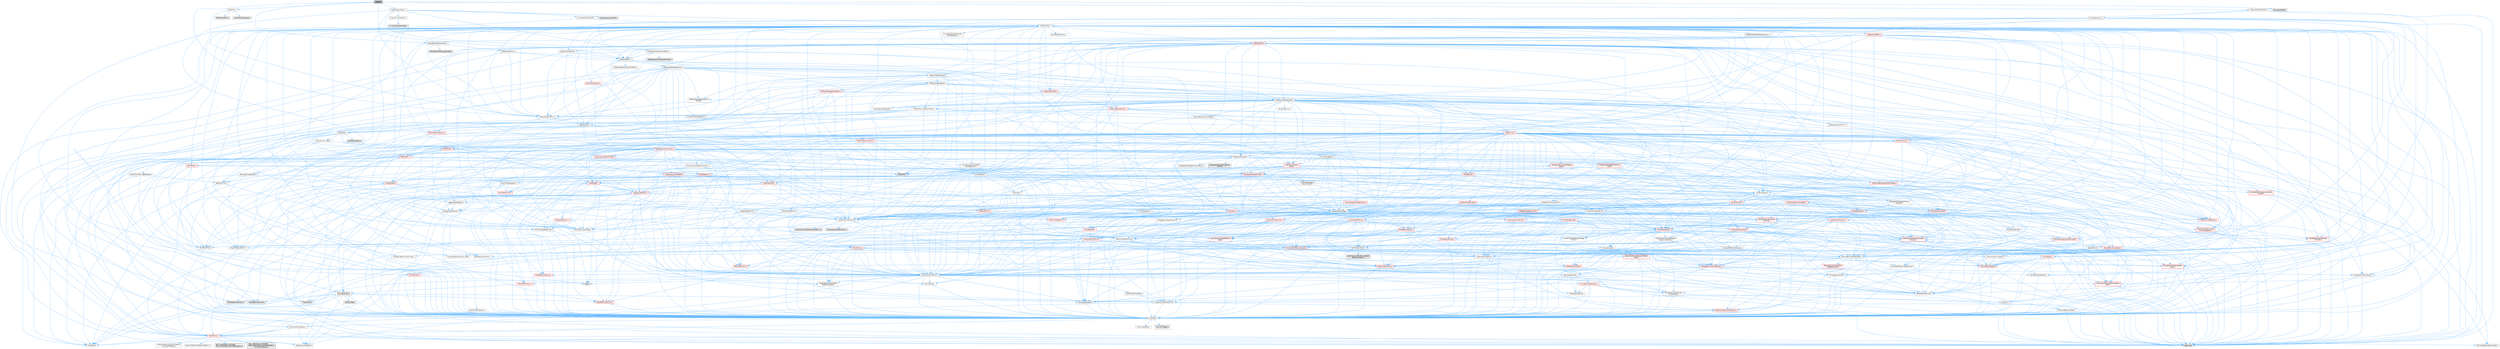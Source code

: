digraph "Scene.h"
{
 // INTERACTIVE_SVG=YES
 // LATEX_PDF_SIZE
  bgcolor="transparent";
  edge [fontname=Helvetica,fontsize=10,labelfontname=Helvetica,labelfontsize=10];
  node [fontname=Helvetica,fontsize=10,shape=box,height=0.2,width=0.4];
  Node1 [id="Node000001",label="Scene.h",height=0.2,width=0.4,color="gray40", fillcolor="grey60", style="filled", fontcolor="black",tooltip=" "];
  Node1 -> Node2 [id="edge1_Node000001_Node000002",color="steelblue1",style="solid",tooltip=" "];
  Node2 [id="Node000002",label="UObject/ObjectMacros.h",height=0.2,width=0.4,color="grey40", fillcolor="white", style="filled",URL="$d8/d8d/ObjectMacros_8h.html",tooltip=" "];
  Node2 -> Node3 [id="edge2_Node000002_Node000003",color="steelblue1",style="solid",tooltip=" "];
  Node3 [id="Node000003",label="Misc/EnumClassFlags.h",height=0.2,width=0.4,color="grey40", fillcolor="white", style="filled",URL="$d8/de7/EnumClassFlags_8h.html",tooltip=" "];
  Node2 -> Node4 [id="edge3_Node000002_Node000004",color="steelblue1",style="solid",tooltip=" "];
  Node4 [id="Node000004",label="UObject/Script.h",height=0.2,width=0.4,color="grey40", fillcolor="white", style="filled",URL="$de/dc6/Script_8h.html",tooltip=" "];
  Node4 -> Node5 [id="edge4_Node000004_Node000005",color="steelblue1",style="solid",tooltip=" "];
  Node5 [id="Node000005",label="Delegates/Delegate.h",height=0.2,width=0.4,color="grey40", fillcolor="white", style="filled",URL="$d4/d80/Delegate_8h.html",tooltip=" "];
  Node5 -> Node6 [id="edge5_Node000005_Node000006",color="steelblue1",style="solid",tooltip=" "];
  Node6 [id="Node000006",label="CoreTypes.h",height=0.2,width=0.4,color="grey40", fillcolor="white", style="filled",URL="$dc/dec/CoreTypes_8h.html",tooltip=" "];
  Node6 -> Node7 [id="edge6_Node000006_Node000007",color="steelblue1",style="solid",tooltip=" "];
  Node7 [id="Node000007",label="HAL/Platform.h",height=0.2,width=0.4,color="red", fillcolor="#FFF0F0", style="filled",URL="$d9/dd0/Platform_8h.html",tooltip=" "];
  Node7 -> Node8 [id="edge7_Node000007_Node000008",color="steelblue1",style="solid",tooltip=" "];
  Node8 [id="Node000008",label="Misc/Build.h",height=0.2,width=0.4,color="grey40", fillcolor="white", style="filled",URL="$d3/dbb/Build_8h.html",tooltip=" "];
  Node7 -> Node9 [id="edge8_Node000007_Node000009",color="steelblue1",style="solid",tooltip=" "];
  Node9 [id="Node000009",label="Misc/LargeWorldCoordinates.h",height=0.2,width=0.4,color="grey40", fillcolor="white", style="filled",URL="$d2/dcb/LargeWorldCoordinates_8h.html",tooltip=" "];
  Node7 -> Node10 [id="edge9_Node000007_Node000010",color="steelblue1",style="solid",tooltip=" "];
  Node10 [id="Node000010",label="type_traits",height=0.2,width=0.4,color="grey60", fillcolor="#E0E0E0", style="filled",tooltip=" "];
  Node7 -> Node11 [id="edge10_Node000007_Node000011",color="steelblue1",style="solid",tooltip=" "];
  Node11 [id="Node000011",label="PreprocessorHelpers.h",height=0.2,width=0.4,color="grey40", fillcolor="white", style="filled",URL="$db/ddb/PreprocessorHelpers_8h.html",tooltip=" "];
  Node7 -> Node12 [id="edge11_Node000007_Node000012",color="steelblue1",style="solid",tooltip=" "];
  Node12 [id="Node000012",label="UBT_COMPILED_PLATFORM\l/UBT_COMPILED_PLATFORMPlatform\lCompilerPreSetup.h",height=0.2,width=0.4,color="grey60", fillcolor="#E0E0E0", style="filled",tooltip=" "];
  Node7 -> Node13 [id="edge12_Node000007_Node000013",color="steelblue1",style="solid",tooltip=" "];
  Node13 [id="Node000013",label="GenericPlatform/GenericPlatform\lCompilerPreSetup.h",height=0.2,width=0.4,color="grey40", fillcolor="white", style="filled",URL="$d9/dc8/GenericPlatformCompilerPreSetup_8h.html",tooltip=" "];
  Node7 -> Node14 [id="edge13_Node000007_Node000014",color="steelblue1",style="solid",tooltip=" "];
  Node14 [id="Node000014",label="GenericPlatform/GenericPlatform.h",height=0.2,width=0.4,color="grey40", fillcolor="white", style="filled",URL="$d6/d84/GenericPlatform_8h.html",tooltip=" "];
  Node7 -> Node15 [id="edge14_Node000007_Node000015",color="steelblue1",style="solid",tooltip=" "];
  Node15 [id="Node000015",label="UBT_COMPILED_PLATFORM\l/UBT_COMPILED_PLATFORMPlatform.h",height=0.2,width=0.4,color="grey60", fillcolor="#E0E0E0", style="filled",tooltip=" "];
  Node6 -> Node17 [id="edge15_Node000006_Node000017",color="steelblue1",style="solid",tooltip=" "];
  Node17 [id="Node000017",label="ProfilingDebugging\l/UMemoryDefines.h",height=0.2,width=0.4,color="grey40", fillcolor="white", style="filled",URL="$d2/da2/UMemoryDefines_8h.html",tooltip=" "];
  Node6 -> Node18 [id="edge16_Node000006_Node000018",color="steelblue1",style="solid",tooltip=" "];
  Node18 [id="Node000018",label="Misc/CoreMiscDefines.h",height=0.2,width=0.4,color="grey40", fillcolor="white", style="filled",URL="$da/d38/CoreMiscDefines_8h.html",tooltip=" "];
  Node18 -> Node7 [id="edge17_Node000018_Node000007",color="steelblue1",style="solid",tooltip=" "];
  Node18 -> Node11 [id="edge18_Node000018_Node000011",color="steelblue1",style="solid",tooltip=" "];
  Node6 -> Node19 [id="edge19_Node000006_Node000019",color="steelblue1",style="solid",tooltip=" "];
  Node19 [id="Node000019",label="Misc/CoreDefines.h",height=0.2,width=0.4,color="grey40", fillcolor="white", style="filled",URL="$d3/dd2/CoreDefines_8h.html",tooltip=" "];
  Node5 -> Node20 [id="edge20_Node000005_Node000020",color="steelblue1",style="solid",tooltip=" "];
  Node20 [id="Node000020",label="Misc/AssertionMacros.h",height=0.2,width=0.4,color="grey40", fillcolor="white", style="filled",URL="$d0/dfa/AssertionMacros_8h.html",tooltip=" "];
  Node20 -> Node6 [id="edge21_Node000020_Node000006",color="steelblue1",style="solid",tooltip=" "];
  Node20 -> Node7 [id="edge22_Node000020_Node000007",color="steelblue1",style="solid",tooltip=" "];
  Node20 -> Node21 [id="edge23_Node000020_Node000021",color="steelblue1",style="solid",tooltip=" "];
  Node21 [id="Node000021",label="HAL/PlatformMisc.h",height=0.2,width=0.4,color="red", fillcolor="#FFF0F0", style="filled",URL="$d0/df5/PlatformMisc_8h.html",tooltip=" "];
  Node21 -> Node6 [id="edge24_Node000021_Node000006",color="steelblue1",style="solid",tooltip=" "];
  Node21 -> Node48 [id="edge25_Node000021_Node000048",color="steelblue1",style="solid",tooltip=" "];
  Node48 [id="Node000048",label="ProfilingDebugging\l/CpuProfilerTrace.h",height=0.2,width=0.4,color="grey40", fillcolor="white", style="filled",URL="$da/dcb/CpuProfilerTrace_8h.html",tooltip=" "];
  Node48 -> Node6 [id="edge26_Node000048_Node000006",color="steelblue1",style="solid",tooltip=" "];
  Node48 -> Node29 [id="edge27_Node000048_Node000029",color="steelblue1",style="solid",tooltip=" "];
  Node29 [id="Node000029",label="Containers/ContainersFwd.h",height=0.2,width=0.4,color="grey40", fillcolor="white", style="filled",URL="$d4/d0a/ContainersFwd_8h.html",tooltip=" "];
  Node29 -> Node7 [id="edge28_Node000029_Node000007",color="steelblue1",style="solid",tooltip=" "];
  Node29 -> Node6 [id="edge29_Node000029_Node000006",color="steelblue1",style="solid",tooltip=" "];
  Node29 -> Node26 [id="edge30_Node000029_Node000026",color="steelblue1",style="solid",tooltip=" "];
  Node26 [id="Node000026",label="Traits/IsContiguousContainer.h",height=0.2,width=0.4,color="red", fillcolor="#FFF0F0", style="filled",URL="$d5/d3c/IsContiguousContainer_8h.html",tooltip=" "];
  Node26 -> Node6 [id="edge31_Node000026_Node000006",color="steelblue1",style="solid",tooltip=" "];
  Node48 -> Node49 [id="edge32_Node000048_Node000049",color="steelblue1",style="solid",tooltip=" "];
  Node49 [id="Node000049",label="HAL/PlatformAtomics.h",height=0.2,width=0.4,color="red", fillcolor="#FFF0F0", style="filled",URL="$d3/d36/PlatformAtomics_8h.html",tooltip=" "];
  Node49 -> Node6 [id="edge33_Node000049_Node000006",color="steelblue1",style="solid",tooltip=" "];
  Node48 -> Node11 [id="edge34_Node000048_Node000011",color="steelblue1",style="solid",tooltip=" "];
  Node48 -> Node8 [id="edge35_Node000048_Node000008",color="steelblue1",style="solid",tooltip=" "];
  Node48 -> Node52 [id="edge36_Node000048_Node000052",color="steelblue1",style="solid",tooltip=" "];
  Node52 [id="Node000052",label="Trace/Config.h",height=0.2,width=0.4,color="grey60", fillcolor="#E0E0E0", style="filled",tooltip=" "];
  Node48 -> Node53 [id="edge37_Node000048_Node000053",color="steelblue1",style="solid",tooltip=" "];
  Node53 [id="Node000053",label="Trace/Detail/Channel.h",height=0.2,width=0.4,color="grey60", fillcolor="#E0E0E0", style="filled",tooltip=" "];
  Node48 -> Node54 [id="edge38_Node000048_Node000054",color="steelblue1",style="solid",tooltip=" "];
  Node54 [id="Node000054",label="Trace/Detail/Channel.inl",height=0.2,width=0.4,color="grey60", fillcolor="#E0E0E0", style="filled",tooltip=" "];
  Node48 -> Node55 [id="edge39_Node000048_Node000055",color="steelblue1",style="solid",tooltip=" "];
  Node55 [id="Node000055",label="Trace/Trace.h",height=0.2,width=0.4,color="grey60", fillcolor="#E0E0E0", style="filled",tooltip=" "];
  Node20 -> Node11 [id="edge40_Node000020_Node000011",color="steelblue1",style="solid",tooltip=" "];
  Node20 -> Node56 [id="edge41_Node000020_Node000056",color="steelblue1",style="solid",tooltip=" "];
  Node56 [id="Node000056",label="Templates/EnableIf.h",height=0.2,width=0.4,color="grey40", fillcolor="white", style="filled",URL="$d7/d60/EnableIf_8h.html",tooltip=" "];
  Node56 -> Node6 [id="edge42_Node000056_Node000006",color="steelblue1",style="solid",tooltip=" "];
  Node20 -> Node57 [id="edge43_Node000020_Node000057",color="steelblue1",style="solid",tooltip=" "];
  Node57 [id="Node000057",label="Templates/IsArrayOrRefOf\lTypeByPredicate.h",height=0.2,width=0.4,color="grey40", fillcolor="white", style="filled",URL="$d6/da1/IsArrayOrRefOfTypeByPredicate_8h.html",tooltip=" "];
  Node57 -> Node6 [id="edge44_Node000057_Node000006",color="steelblue1",style="solid",tooltip=" "];
  Node20 -> Node58 [id="edge45_Node000020_Node000058",color="steelblue1",style="solid",tooltip=" "];
  Node58 [id="Node000058",label="Templates/IsValidVariadic\lFunctionArg.h",height=0.2,width=0.4,color="grey40", fillcolor="white", style="filled",URL="$d0/dc8/IsValidVariadicFunctionArg_8h.html",tooltip=" "];
  Node58 -> Node6 [id="edge46_Node000058_Node000006",color="steelblue1",style="solid",tooltip=" "];
  Node58 -> Node59 [id="edge47_Node000058_Node000059",color="steelblue1",style="solid",tooltip=" "];
  Node59 [id="Node000059",label="IsEnum.h",height=0.2,width=0.4,color="grey40", fillcolor="white", style="filled",URL="$d4/de5/IsEnum_8h.html",tooltip=" "];
  Node58 -> Node10 [id="edge48_Node000058_Node000010",color="steelblue1",style="solid",tooltip=" "];
  Node20 -> Node60 [id="edge49_Node000020_Node000060",color="steelblue1",style="solid",tooltip=" "];
  Node60 [id="Node000060",label="Traits/IsCharEncodingCompatible\lWith.h",height=0.2,width=0.4,color="red", fillcolor="#FFF0F0", style="filled",URL="$df/dd1/IsCharEncodingCompatibleWith_8h.html",tooltip=" "];
  Node60 -> Node10 [id="edge50_Node000060_Node000010",color="steelblue1",style="solid",tooltip=" "];
  Node20 -> Node62 [id="edge51_Node000020_Node000062",color="steelblue1",style="solid",tooltip=" "];
  Node62 [id="Node000062",label="Misc/VarArgs.h",height=0.2,width=0.4,color="grey40", fillcolor="white", style="filled",URL="$d5/d6f/VarArgs_8h.html",tooltip=" "];
  Node62 -> Node6 [id="edge52_Node000062_Node000006",color="steelblue1",style="solid",tooltip=" "];
  Node20 -> Node63 [id="edge53_Node000020_Node000063",color="steelblue1",style="solid",tooltip=" "];
  Node63 [id="Node000063",label="String/FormatStringSan.h",height=0.2,width=0.4,color="red", fillcolor="#FFF0F0", style="filled",URL="$d3/d8b/FormatStringSan_8h.html",tooltip=" "];
  Node63 -> Node10 [id="edge54_Node000063_Node000010",color="steelblue1",style="solid",tooltip=" "];
  Node63 -> Node6 [id="edge55_Node000063_Node000006",color="steelblue1",style="solid",tooltip=" "];
  Node63 -> Node64 [id="edge56_Node000063_Node000064",color="steelblue1",style="solid",tooltip=" "];
  Node64 [id="Node000064",label="Templates/Requires.h",height=0.2,width=0.4,color="grey40", fillcolor="white", style="filled",URL="$dc/d96/Requires_8h.html",tooltip=" "];
  Node64 -> Node56 [id="edge57_Node000064_Node000056",color="steelblue1",style="solid",tooltip=" "];
  Node64 -> Node10 [id="edge58_Node000064_Node000010",color="steelblue1",style="solid",tooltip=" "];
  Node63 -> Node65 [id="edge59_Node000063_Node000065",color="steelblue1",style="solid",tooltip=" "];
  Node65 [id="Node000065",label="Templates/Identity.h",height=0.2,width=0.4,color="grey40", fillcolor="white", style="filled",URL="$d0/dd5/Identity_8h.html",tooltip=" "];
  Node63 -> Node58 [id="edge60_Node000063_Node000058",color="steelblue1",style="solid",tooltip=" "];
  Node63 -> Node29 [id="edge61_Node000063_Node000029",color="steelblue1",style="solid",tooltip=" "];
  Node20 -> Node69 [id="edge62_Node000020_Node000069",color="steelblue1",style="solid",tooltip=" "];
  Node69 [id="Node000069",label="atomic",height=0.2,width=0.4,color="grey60", fillcolor="#E0E0E0", style="filled",tooltip=" "];
  Node5 -> Node70 [id="edge63_Node000005_Node000070",color="steelblue1",style="solid",tooltip=" "];
  Node70 [id="Node000070",label="UObject/NameTypes.h",height=0.2,width=0.4,color="grey40", fillcolor="white", style="filled",URL="$d6/d35/NameTypes_8h.html",tooltip=" "];
  Node70 -> Node6 [id="edge64_Node000070_Node000006",color="steelblue1",style="solid",tooltip=" "];
  Node70 -> Node20 [id="edge65_Node000070_Node000020",color="steelblue1",style="solid",tooltip=" "];
  Node70 -> Node71 [id="edge66_Node000070_Node000071",color="steelblue1",style="solid",tooltip=" "];
  Node71 [id="Node000071",label="HAL/UnrealMemory.h",height=0.2,width=0.4,color="red", fillcolor="#FFF0F0", style="filled",URL="$d9/d96/UnrealMemory_8h.html",tooltip=" "];
  Node71 -> Node6 [id="edge67_Node000071_Node000006",color="steelblue1",style="solid",tooltip=" "];
  Node71 -> Node88 [id="edge68_Node000071_Node000088",color="steelblue1",style="solid",tooltip=" "];
  Node88 [id="Node000088",label="HAL/PlatformMemory.h",height=0.2,width=0.4,color="red", fillcolor="#FFF0F0", style="filled",URL="$de/d68/PlatformMemory_8h.html",tooltip=" "];
  Node88 -> Node6 [id="edge69_Node000088_Node000006",color="steelblue1",style="solid",tooltip=" "];
  Node71 -> Node91 [id="edge70_Node000071_Node000091",color="steelblue1",style="solid",tooltip=" "];
  Node91 [id="Node000091",label="Templates/IsPointer.h",height=0.2,width=0.4,color="grey40", fillcolor="white", style="filled",URL="$d7/d05/IsPointer_8h.html",tooltip=" "];
  Node91 -> Node6 [id="edge71_Node000091_Node000006",color="steelblue1",style="solid",tooltip=" "];
  Node70 -> Node92 [id="edge72_Node000070_Node000092",color="steelblue1",style="solid",tooltip=" "];
  Node92 [id="Node000092",label="Templates/UnrealTypeTraits.h",height=0.2,width=0.4,color="red", fillcolor="#FFF0F0", style="filled",URL="$d2/d2d/UnrealTypeTraits_8h.html",tooltip=" "];
  Node92 -> Node6 [id="edge73_Node000092_Node000006",color="steelblue1",style="solid",tooltip=" "];
  Node92 -> Node91 [id="edge74_Node000092_Node000091",color="steelblue1",style="solid",tooltip=" "];
  Node92 -> Node20 [id="edge75_Node000092_Node000020",color="steelblue1",style="solid",tooltip=" "];
  Node92 -> Node56 [id="edge76_Node000092_Node000056",color="steelblue1",style="solid",tooltip=" "];
  Node92 -> Node59 [id="edge77_Node000092_Node000059",color="steelblue1",style="solid",tooltip=" "];
  Node92 -> Node94 [id="edge78_Node000092_Node000094",color="steelblue1",style="solid",tooltip=" "];
  Node94 [id="Node000094",label="Templates/Models.h",height=0.2,width=0.4,color="grey40", fillcolor="white", style="filled",URL="$d3/d0c/Models_8h.html",tooltip=" "];
  Node94 -> Node65 [id="edge79_Node000094_Node000065",color="steelblue1",style="solid",tooltip=" "];
  Node92 -> Node95 [id="edge80_Node000092_Node000095",color="steelblue1",style="solid",tooltip=" "];
  Node95 [id="Node000095",label="Templates/IsPODType.h",height=0.2,width=0.4,color="grey40", fillcolor="white", style="filled",URL="$d7/db1/IsPODType_8h.html",tooltip=" "];
  Node95 -> Node6 [id="edge81_Node000095_Node000006",color="steelblue1",style="solid",tooltip=" "];
  Node92 -> Node96 [id="edge82_Node000092_Node000096",color="steelblue1",style="solid",tooltip=" "];
  Node96 [id="Node000096",label="Templates/IsUECoreType.h",height=0.2,width=0.4,color="grey40", fillcolor="white", style="filled",URL="$d1/db8/IsUECoreType_8h.html",tooltip=" "];
  Node96 -> Node6 [id="edge83_Node000096_Node000006",color="steelblue1",style="solid",tooltip=" "];
  Node96 -> Node10 [id="edge84_Node000096_Node000010",color="steelblue1",style="solid",tooltip=" "];
  Node70 -> Node97 [id="edge85_Node000070_Node000097",color="steelblue1",style="solid",tooltip=" "];
  Node97 [id="Node000097",label="Templates/UnrealTemplate.h",height=0.2,width=0.4,color="grey40", fillcolor="white", style="filled",URL="$d4/d24/UnrealTemplate_8h.html",tooltip=" "];
  Node97 -> Node6 [id="edge86_Node000097_Node000006",color="steelblue1",style="solid",tooltip=" "];
  Node97 -> Node91 [id="edge87_Node000097_Node000091",color="steelblue1",style="solid",tooltip=" "];
  Node97 -> Node71 [id="edge88_Node000097_Node000071",color="steelblue1",style="solid",tooltip=" "];
  Node97 -> Node98 [id="edge89_Node000097_Node000098",color="steelblue1",style="solid",tooltip=" "];
  Node98 [id="Node000098",label="Templates/CopyQualifiers\lAndRefsFromTo.h",height=0.2,width=0.4,color="red", fillcolor="#FFF0F0", style="filled",URL="$d3/db3/CopyQualifiersAndRefsFromTo_8h.html",tooltip=" "];
  Node97 -> Node92 [id="edge90_Node000097_Node000092",color="steelblue1",style="solid",tooltip=" "];
  Node97 -> Node100 [id="edge91_Node000097_Node000100",color="steelblue1",style="solid",tooltip=" "];
  Node100 [id="Node000100",label="Templates/RemoveReference.h",height=0.2,width=0.4,color="grey40", fillcolor="white", style="filled",URL="$da/dbe/RemoveReference_8h.html",tooltip=" "];
  Node100 -> Node6 [id="edge92_Node000100_Node000006",color="steelblue1",style="solid",tooltip=" "];
  Node97 -> Node64 [id="edge93_Node000097_Node000064",color="steelblue1",style="solid",tooltip=" "];
  Node97 -> Node101 [id="edge94_Node000097_Node000101",color="steelblue1",style="solid",tooltip=" "];
  Node101 [id="Node000101",label="Templates/TypeCompatible\lBytes.h",height=0.2,width=0.4,color="red", fillcolor="#FFF0F0", style="filled",URL="$df/d0a/TypeCompatibleBytes_8h.html",tooltip=" "];
  Node101 -> Node6 [id="edge95_Node000101_Node000006",color="steelblue1",style="solid",tooltip=" "];
  Node101 -> Node10 [id="edge96_Node000101_Node000010",color="steelblue1",style="solid",tooltip=" "];
  Node97 -> Node65 [id="edge97_Node000097_Node000065",color="steelblue1",style="solid",tooltip=" "];
  Node97 -> Node26 [id="edge98_Node000097_Node000026",color="steelblue1",style="solid",tooltip=" "];
  Node97 -> Node102 [id="edge99_Node000097_Node000102",color="steelblue1",style="solid",tooltip=" "];
  Node102 [id="Node000102",label="Traits/UseBitwiseSwap.h",height=0.2,width=0.4,color="grey40", fillcolor="white", style="filled",URL="$db/df3/UseBitwiseSwap_8h.html",tooltip=" "];
  Node102 -> Node6 [id="edge100_Node000102_Node000006",color="steelblue1",style="solid",tooltip=" "];
  Node102 -> Node10 [id="edge101_Node000102_Node000010",color="steelblue1",style="solid",tooltip=" "];
  Node97 -> Node10 [id="edge102_Node000097_Node000010",color="steelblue1",style="solid",tooltip=" "];
  Node70 -> Node103 [id="edge103_Node000070_Node000103",color="steelblue1",style="solid",tooltip=" "];
  Node103 [id="Node000103",label="Containers/UnrealString.h",height=0.2,width=0.4,color="grey40", fillcolor="white", style="filled",URL="$d5/dba/UnrealString_8h.html",tooltip=" "];
  Node103 -> Node104 [id="edge104_Node000103_Node000104",color="steelblue1",style="solid",tooltip=" "];
  Node104 [id="Node000104",label="Containers/UnrealStringIncludes.h.inl",height=0.2,width=0.4,color="grey60", fillcolor="#E0E0E0", style="filled",tooltip=" "];
  Node103 -> Node105 [id="edge105_Node000103_Node000105",color="steelblue1",style="solid",tooltip=" "];
  Node105 [id="Node000105",label="Containers/UnrealString.h.inl",height=0.2,width=0.4,color="grey60", fillcolor="#E0E0E0", style="filled",tooltip=" "];
  Node103 -> Node106 [id="edge106_Node000103_Node000106",color="steelblue1",style="solid",tooltip=" "];
  Node106 [id="Node000106",label="Misc/StringFormatArg.h",height=0.2,width=0.4,color="grey40", fillcolor="white", style="filled",URL="$d2/d16/StringFormatArg_8h.html",tooltip=" "];
  Node106 -> Node29 [id="edge107_Node000106_Node000029",color="steelblue1",style="solid",tooltip=" "];
  Node70 -> Node107 [id="edge108_Node000070_Node000107",color="steelblue1",style="solid",tooltip=" "];
  Node107 [id="Node000107",label="HAL/CriticalSection.h",height=0.2,width=0.4,color="red", fillcolor="#FFF0F0", style="filled",URL="$d6/d90/CriticalSection_8h.html",tooltip=" "];
  Node70 -> Node110 [id="edge109_Node000070_Node000110",color="steelblue1",style="solid",tooltip=" "];
  Node110 [id="Node000110",label="Containers/StringConv.h",height=0.2,width=0.4,color="red", fillcolor="#FFF0F0", style="filled",URL="$d3/ddf/StringConv_8h.html",tooltip=" "];
  Node110 -> Node6 [id="edge110_Node000110_Node000006",color="steelblue1",style="solid",tooltip=" "];
  Node110 -> Node20 [id="edge111_Node000110_Node000020",color="steelblue1",style="solid",tooltip=" "];
  Node110 -> Node111 [id="edge112_Node000110_Node000111",color="steelblue1",style="solid",tooltip=" "];
  Node111 [id="Node000111",label="Containers/ContainerAllocation\lPolicies.h",height=0.2,width=0.4,color="red", fillcolor="#FFF0F0", style="filled",URL="$d7/dff/ContainerAllocationPolicies_8h.html",tooltip=" "];
  Node111 -> Node6 [id="edge113_Node000111_Node000006",color="steelblue1",style="solid",tooltip=" "];
  Node111 -> Node111 [id="edge114_Node000111_Node000111",color="steelblue1",style="solid",tooltip=" "];
  Node111 -> Node113 [id="edge115_Node000111_Node000113",color="steelblue1",style="solid",tooltip=" "];
  Node113 [id="Node000113",label="HAL/PlatformMath.h",height=0.2,width=0.4,color="grey40", fillcolor="white", style="filled",URL="$dc/d53/PlatformMath_8h.html",tooltip=" "];
  Node113 -> Node6 [id="edge116_Node000113_Node000006",color="steelblue1",style="solid",tooltip=" "];
  Node113 -> Node114 [id="edge117_Node000113_Node000114",color="steelblue1",style="solid",tooltip=" "];
  Node114 [id="Node000114",label="GenericPlatform/GenericPlatform\lMath.h",height=0.2,width=0.4,color="red", fillcolor="#FFF0F0", style="filled",URL="$d5/d79/GenericPlatformMath_8h.html",tooltip=" "];
  Node114 -> Node6 [id="edge118_Node000114_Node000006",color="steelblue1",style="solid",tooltip=" "];
  Node114 -> Node29 [id="edge119_Node000114_Node000029",color="steelblue1",style="solid",tooltip=" "];
  Node114 -> Node33 [id="edge120_Node000114_Node000033",color="steelblue1",style="solid",tooltip=" "];
  Node33 [id="Node000033",label="HAL/PlatformCrt.h",height=0.2,width=0.4,color="red", fillcolor="#FFF0F0", style="filled",URL="$d8/d75/PlatformCrt_8h.html",tooltip=" "];
  Node114 -> Node92 [id="edge121_Node000114_Node000092",color="steelblue1",style="solid",tooltip=" "];
  Node114 -> Node64 [id="edge122_Node000114_Node000064",color="steelblue1",style="solid",tooltip=" "];
  Node114 -> Node101 [id="edge123_Node000114_Node000101",color="steelblue1",style="solid",tooltip=" "];
  Node114 -> Node10 [id="edge124_Node000114_Node000010",color="steelblue1",style="solid",tooltip=" "];
  Node113 -> Node120 [id="edge125_Node000113_Node000120",color="steelblue1",style="solid",tooltip=" "];
  Node120 [id="Node000120",label="COMPILED_PLATFORM_HEADER\l(PlatformMath.h)",height=0.2,width=0.4,color="grey60", fillcolor="#E0E0E0", style="filled",tooltip=" "];
  Node111 -> Node71 [id="edge126_Node000111_Node000071",color="steelblue1",style="solid",tooltip=" "];
  Node111 -> Node20 [id="edge127_Node000111_Node000020",color="steelblue1",style="solid",tooltip=" "];
  Node111 -> Node101 [id="edge128_Node000111_Node000101",color="steelblue1",style="solid",tooltip=" "];
  Node111 -> Node10 [id="edge129_Node000111_Node000010",color="steelblue1",style="solid",tooltip=" "];
  Node110 -> Node123 [id="edge130_Node000110_Node000123",color="steelblue1",style="solid",tooltip=" "];
  Node123 [id="Node000123",label="Containers/Array.h",height=0.2,width=0.4,color="red", fillcolor="#FFF0F0", style="filled",URL="$df/dd0/Array_8h.html",tooltip=" "];
  Node123 -> Node6 [id="edge131_Node000123_Node000006",color="steelblue1",style="solid",tooltip=" "];
  Node123 -> Node20 [id="edge132_Node000123_Node000020",color="steelblue1",style="solid",tooltip=" "];
  Node123 -> Node124 [id="edge133_Node000123_Node000124",color="steelblue1",style="solid",tooltip=" "];
  Node124 [id="Node000124",label="Misc/IntrusiveUnsetOptional\lState.h",height=0.2,width=0.4,color="red", fillcolor="#FFF0F0", style="filled",URL="$d2/d0a/IntrusiveUnsetOptionalState_8h.html",tooltip=" "];
  Node123 -> Node71 [id="edge134_Node000123_Node000071",color="steelblue1",style="solid",tooltip=" "];
  Node123 -> Node92 [id="edge135_Node000123_Node000092",color="steelblue1",style="solid",tooltip=" "];
  Node123 -> Node97 [id="edge136_Node000123_Node000097",color="steelblue1",style="solid",tooltip=" "];
  Node123 -> Node111 [id="edge137_Node000123_Node000111",color="steelblue1",style="solid",tooltip=" "];
  Node123 -> Node129 [id="edge138_Node000123_Node000129",color="steelblue1",style="solid",tooltip=" "];
  Node129 [id="Node000129",label="Containers/ContainerElement\lTypeCompatibility.h",height=0.2,width=0.4,color="grey40", fillcolor="white", style="filled",URL="$df/ddf/ContainerElementTypeCompatibility_8h.html",tooltip=" "];
  Node129 -> Node6 [id="edge139_Node000129_Node000006",color="steelblue1",style="solid",tooltip=" "];
  Node129 -> Node92 [id="edge140_Node000129_Node000092",color="steelblue1",style="solid",tooltip=" "];
  Node123 -> Node130 [id="edge141_Node000123_Node000130",color="steelblue1",style="solid",tooltip=" "];
  Node130 [id="Node000130",label="Serialization/Archive.h",height=0.2,width=0.4,color="red", fillcolor="#FFF0F0", style="filled",URL="$d7/d3b/Archive_8h.html",tooltip=" "];
  Node130 -> Node6 [id="edge142_Node000130_Node000006",color="steelblue1",style="solid",tooltip=" "];
  Node130 -> Node131 [id="edge143_Node000130_Node000131",color="steelblue1",style="solid",tooltip=" "];
  Node131 [id="Node000131",label="HAL/PlatformProperties.h",height=0.2,width=0.4,color="red", fillcolor="#FFF0F0", style="filled",URL="$d9/db0/PlatformProperties_8h.html",tooltip=" "];
  Node131 -> Node6 [id="edge144_Node000131_Node000006",color="steelblue1",style="solid",tooltip=" "];
  Node130 -> Node30 [id="edge145_Node000130_Node000030",color="steelblue1",style="solid",tooltip=" "];
  Node30 [id="Node000030",label="Math/MathFwd.h",height=0.2,width=0.4,color="grey40", fillcolor="white", style="filled",URL="$d2/d10/MathFwd_8h.html",tooltip=" "];
  Node30 -> Node7 [id="edge146_Node000030_Node000007",color="steelblue1",style="solid",tooltip=" "];
  Node130 -> Node20 [id="edge147_Node000130_Node000020",color="steelblue1",style="solid",tooltip=" "];
  Node130 -> Node8 [id="edge148_Node000130_Node000008",color="steelblue1",style="solid",tooltip=" "];
  Node130 -> Node62 [id="edge149_Node000130_Node000062",color="steelblue1",style="solid",tooltip=" "];
  Node130 -> Node56 [id="edge150_Node000130_Node000056",color="steelblue1",style="solid",tooltip=" "];
  Node130 -> Node57 [id="edge151_Node000130_Node000057",color="steelblue1",style="solid",tooltip=" "];
  Node130 -> Node58 [id="edge152_Node000130_Node000058",color="steelblue1",style="solid",tooltip=" "];
  Node130 -> Node97 [id="edge153_Node000130_Node000097",color="steelblue1",style="solid",tooltip=" "];
  Node130 -> Node60 [id="edge154_Node000130_Node000060",color="steelblue1",style="solid",tooltip=" "];
  Node130 -> Node139 [id="edge155_Node000130_Node000139",color="steelblue1",style="solid",tooltip=" "];
  Node139 [id="Node000139",label="UObject/ObjectVersion.h",height=0.2,width=0.4,color="grey40", fillcolor="white", style="filled",URL="$da/d63/ObjectVersion_8h.html",tooltip=" "];
  Node139 -> Node6 [id="edge156_Node000139_Node000006",color="steelblue1",style="solid",tooltip=" "];
  Node123 -> Node140 [id="edge157_Node000123_Node000140",color="steelblue1",style="solid",tooltip=" "];
  Node140 [id="Node000140",label="Serialization/MemoryImage\lWriter.h",height=0.2,width=0.4,color="grey40", fillcolor="white", style="filled",URL="$d0/d08/MemoryImageWriter_8h.html",tooltip=" "];
  Node140 -> Node6 [id="edge158_Node000140_Node000006",color="steelblue1",style="solid",tooltip=" "];
  Node140 -> Node141 [id="edge159_Node000140_Node000141",color="steelblue1",style="solid",tooltip=" "];
  Node141 [id="Node000141",label="Serialization/MemoryLayout.h",height=0.2,width=0.4,color="red", fillcolor="#FFF0F0", style="filled",URL="$d7/d66/MemoryLayout_8h.html",tooltip=" "];
  Node141 -> Node142 [id="edge160_Node000141_Node000142",color="steelblue1",style="solid",tooltip=" "];
  Node142 [id="Node000142",label="Concepts/StaticClassProvider.h",height=0.2,width=0.4,color="grey40", fillcolor="white", style="filled",URL="$dd/d83/StaticClassProvider_8h.html",tooltip=" "];
  Node141 -> Node143 [id="edge161_Node000141_Node000143",color="steelblue1",style="solid",tooltip=" "];
  Node143 [id="Node000143",label="Concepts/StaticStructProvider.h",height=0.2,width=0.4,color="grey40", fillcolor="white", style="filled",URL="$d5/d77/StaticStructProvider_8h.html",tooltip=" "];
  Node141 -> Node144 [id="edge162_Node000141_Node000144",color="steelblue1",style="solid",tooltip=" "];
  Node144 [id="Node000144",label="Containers/EnumAsByte.h",height=0.2,width=0.4,color="grey40", fillcolor="white", style="filled",URL="$d6/d9a/EnumAsByte_8h.html",tooltip=" "];
  Node144 -> Node6 [id="edge163_Node000144_Node000006",color="steelblue1",style="solid",tooltip=" "];
  Node144 -> Node95 [id="edge164_Node000144_Node000095",color="steelblue1",style="solid",tooltip=" "];
  Node144 -> Node145 [id="edge165_Node000144_Node000145",color="steelblue1",style="solid",tooltip=" "];
  Node145 [id="Node000145",label="Templates/TypeHash.h",height=0.2,width=0.4,color="red", fillcolor="#FFF0F0", style="filled",URL="$d1/d62/TypeHash_8h.html",tooltip=" "];
  Node145 -> Node6 [id="edge166_Node000145_Node000006",color="steelblue1",style="solid",tooltip=" "];
  Node145 -> Node64 [id="edge167_Node000145_Node000064",color="steelblue1",style="solid",tooltip=" "];
  Node145 -> Node10 [id="edge168_Node000145_Node000010",color="steelblue1",style="solid",tooltip=" "];
  Node141 -> Node23 [id="edge169_Node000141_Node000023",color="steelblue1",style="solid",tooltip=" "];
  Node23 [id="Node000023",label="Containers/StringFwd.h",height=0.2,width=0.4,color="grey40", fillcolor="white", style="filled",URL="$df/d37/StringFwd_8h.html",tooltip=" "];
  Node23 -> Node6 [id="edge170_Node000023_Node000006",color="steelblue1",style="solid",tooltip=" "];
  Node23 -> Node24 [id="edge171_Node000023_Node000024",color="steelblue1",style="solid",tooltip=" "];
  Node24 [id="Node000024",label="Traits/ElementType.h",height=0.2,width=0.4,color="red", fillcolor="#FFF0F0", style="filled",URL="$d5/d4f/ElementType_8h.html",tooltip=" "];
  Node24 -> Node7 [id="edge172_Node000024_Node000007",color="steelblue1",style="solid",tooltip=" "];
  Node24 -> Node10 [id="edge173_Node000024_Node000010",color="steelblue1",style="solid",tooltip=" "];
  Node23 -> Node26 [id="edge174_Node000023_Node000026",color="steelblue1",style="solid",tooltip=" "];
  Node141 -> Node71 [id="edge175_Node000141_Node000071",color="steelblue1",style="solid",tooltip=" "];
  Node141 -> Node56 [id="edge176_Node000141_Node000056",color="steelblue1",style="solid",tooltip=" "];
  Node141 -> Node153 [id="edge177_Node000141_Node000153",color="steelblue1",style="solid",tooltip=" "];
  Node153 [id="Node000153",label="Templates/IsAbstract.h",height=0.2,width=0.4,color="grey40", fillcolor="white", style="filled",URL="$d8/db7/IsAbstract_8h.html",tooltip=" "];
  Node141 -> Node94 [id="edge178_Node000141_Node000094",color="steelblue1",style="solid",tooltip=" "];
  Node141 -> Node97 [id="edge179_Node000141_Node000097",color="steelblue1",style="solid",tooltip=" "];
  Node123 -> Node167 [id="edge180_Node000123_Node000167",color="steelblue1",style="solid",tooltip=" "];
  Node167 [id="Node000167",label="Concepts/GetTypeHashable.h",height=0.2,width=0.4,color="grey40", fillcolor="white", style="filled",URL="$d3/da2/GetTypeHashable_8h.html",tooltip=" "];
  Node167 -> Node6 [id="edge181_Node000167_Node000006",color="steelblue1",style="solid",tooltip=" "];
  Node167 -> Node145 [id="edge182_Node000167_Node000145",color="steelblue1",style="solid",tooltip=" "];
  Node123 -> Node161 [id="edge183_Node000123_Node000161",color="steelblue1",style="solid",tooltip=" "];
  Node161 [id="Node000161",label="Templates/Less.h",height=0.2,width=0.4,color="grey40", fillcolor="white", style="filled",URL="$de/dc8/Less_8h.html",tooltip=" "];
  Node161 -> Node6 [id="edge184_Node000161_Node000006",color="steelblue1",style="solid",tooltip=" "];
  Node161 -> Node97 [id="edge185_Node000161_Node000097",color="steelblue1",style="solid",tooltip=" "];
  Node123 -> Node168 [id="edge186_Node000123_Node000168",color="steelblue1",style="solid",tooltip=" "];
  Node168 [id="Node000168",label="Templates/LosesQualifiers\lFromTo.h",height=0.2,width=0.4,color="red", fillcolor="#FFF0F0", style="filled",URL="$d2/db3/LosesQualifiersFromTo_8h.html",tooltip=" "];
  Node168 -> Node10 [id="edge187_Node000168_Node000010",color="steelblue1",style="solid",tooltip=" "];
  Node123 -> Node64 [id="edge188_Node000123_Node000064",color="steelblue1",style="solid",tooltip=" "];
  Node123 -> Node169 [id="edge189_Node000123_Node000169",color="steelblue1",style="solid",tooltip=" "];
  Node169 [id="Node000169",label="Templates/Sorting.h",height=0.2,width=0.4,color="red", fillcolor="#FFF0F0", style="filled",URL="$d3/d9e/Sorting_8h.html",tooltip=" "];
  Node169 -> Node6 [id="edge190_Node000169_Node000006",color="steelblue1",style="solid",tooltip=" "];
  Node169 -> Node113 [id="edge191_Node000169_Node000113",color="steelblue1",style="solid",tooltip=" "];
  Node169 -> Node161 [id="edge192_Node000169_Node000161",color="steelblue1",style="solid",tooltip=" "];
  Node123 -> Node173 [id="edge193_Node000123_Node000173",color="steelblue1",style="solid",tooltip=" "];
  Node173 [id="Node000173",label="Templates/AlignmentTemplates.h",height=0.2,width=0.4,color="red", fillcolor="#FFF0F0", style="filled",URL="$dd/d32/AlignmentTemplates_8h.html",tooltip=" "];
  Node173 -> Node6 [id="edge194_Node000173_Node000006",color="steelblue1",style="solid",tooltip=" "];
  Node173 -> Node91 [id="edge195_Node000173_Node000091",color="steelblue1",style="solid",tooltip=" "];
  Node123 -> Node24 [id="edge196_Node000123_Node000024",color="steelblue1",style="solid",tooltip=" "];
  Node123 -> Node10 [id="edge197_Node000123_Node000010",color="steelblue1",style="solid",tooltip=" "];
  Node110 -> Node147 [id="edge198_Node000110_Node000147",color="steelblue1",style="solid",tooltip=" "];
  Node147 [id="Node000147",label="Misc/CString.h",height=0.2,width=0.4,color="red", fillcolor="#FFF0F0", style="filled",URL="$d2/d49/CString_8h.html",tooltip=" "];
  Node147 -> Node6 [id="edge199_Node000147_Node000006",color="steelblue1",style="solid",tooltip=" "];
  Node147 -> Node33 [id="edge200_Node000147_Node000033",color="steelblue1",style="solid",tooltip=" "];
  Node147 -> Node20 [id="edge201_Node000147_Node000020",color="steelblue1",style="solid",tooltip=" "];
  Node147 -> Node62 [id="edge202_Node000147_Node000062",color="steelblue1",style="solid",tooltip=" "];
  Node147 -> Node57 [id="edge203_Node000147_Node000057",color="steelblue1",style="solid",tooltip=" "];
  Node147 -> Node58 [id="edge204_Node000147_Node000058",color="steelblue1",style="solid",tooltip=" "];
  Node147 -> Node60 [id="edge205_Node000147_Node000060",color="steelblue1",style="solid",tooltip=" "];
  Node110 -> Node97 [id="edge206_Node000110_Node000097",color="steelblue1",style="solid",tooltip=" "];
  Node110 -> Node92 [id="edge207_Node000110_Node000092",color="steelblue1",style="solid",tooltip=" "];
  Node110 -> Node24 [id="edge208_Node000110_Node000024",color="steelblue1",style="solid",tooltip=" "];
  Node110 -> Node60 [id="edge209_Node000110_Node000060",color="steelblue1",style="solid",tooltip=" "];
  Node110 -> Node26 [id="edge210_Node000110_Node000026",color="steelblue1",style="solid",tooltip=" "];
  Node110 -> Node10 [id="edge211_Node000110_Node000010",color="steelblue1",style="solid",tooltip=" "];
  Node70 -> Node23 [id="edge212_Node000070_Node000023",color="steelblue1",style="solid",tooltip=" "];
  Node70 -> Node175 [id="edge213_Node000070_Node000175",color="steelblue1",style="solid",tooltip=" "];
  Node175 [id="Node000175",label="UObject/UnrealNames.h",height=0.2,width=0.4,color="red", fillcolor="#FFF0F0", style="filled",URL="$d8/db1/UnrealNames_8h.html",tooltip=" "];
  Node175 -> Node6 [id="edge214_Node000175_Node000006",color="steelblue1",style="solid",tooltip=" "];
  Node70 -> Node79 [id="edge215_Node000070_Node000079",color="steelblue1",style="solid",tooltip=" "];
  Node79 [id="Node000079",label="Templates/Atomic.h",height=0.2,width=0.4,color="red", fillcolor="#FFF0F0", style="filled",URL="$d3/d91/Atomic_8h.html",tooltip=" "];
  Node79 -> Node80 [id="edge216_Node000079_Node000080",color="steelblue1",style="solid",tooltip=" "];
  Node80 [id="Node000080",label="HAL/ThreadSafeCounter.h",height=0.2,width=0.4,color="grey40", fillcolor="white", style="filled",URL="$dc/dc9/ThreadSafeCounter_8h.html",tooltip=" "];
  Node80 -> Node6 [id="edge217_Node000080_Node000006",color="steelblue1",style="solid",tooltip=" "];
  Node80 -> Node49 [id="edge218_Node000080_Node000049",color="steelblue1",style="solid",tooltip=" "];
  Node79 -> Node69 [id="edge219_Node000079_Node000069",color="steelblue1",style="solid",tooltip=" "];
  Node70 -> Node141 [id="edge220_Node000070_Node000141",color="steelblue1",style="solid",tooltip=" "];
  Node70 -> Node124 [id="edge221_Node000070_Node000124",color="steelblue1",style="solid",tooltip=" "];
  Node70 -> Node177 [id="edge222_Node000070_Node000177",color="steelblue1",style="solid",tooltip=" "];
  Node177 [id="Node000177",label="Misc/StringBuilder.h",height=0.2,width=0.4,color="red", fillcolor="#FFF0F0", style="filled",URL="$d4/d52/StringBuilder_8h.html",tooltip=" "];
  Node177 -> Node23 [id="edge223_Node000177_Node000023",color="steelblue1",style="solid",tooltip=" "];
  Node177 -> Node178 [id="edge224_Node000177_Node000178",color="steelblue1",style="solid",tooltip=" "];
  Node178 [id="Node000178",label="Containers/StringView.h",height=0.2,width=0.4,color="red", fillcolor="#FFF0F0", style="filled",URL="$dd/dea/StringView_8h.html",tooltip=" "];
  Node178 -> Node6 [id="edge225_Node000178_Node000006",color="steelblue1",style="solid",tooltip=" "];
  Node178 -> Node23 [id="edge226_Node000178_Node000023",color="steelblue1",style="solid",tooltip=" "];
  Node178 -> Node71 [id="edge227_Node000178_Node000071",color="steelblue1",style="solid",tooltip=" "];
  Node178 -> Node172 [id="edge228_Node000178_Node000172",color="steelblue1",style="solid",tooltip=" "];
  Node172 [id="Node000172",label="Math/UnrealMathUtility.h",height=0.2,width=0.4,color="grey40", fillcolor="white", style="filled",URL="$db/db8/UnrealMathUtility_8h.html",tooltip=" "];
  Node172 -> Node6 [id="edge229_Node000172_Node000006",color="steelblue1",style="solid",tooltip=" "];
  Node172 -> Node20 [id="edge230_Node000172_Node000020",color="steelblue1",style="solid",tooltip=" "];
  Node172 -> Node113 [id="edge231_Node000172_Node000113",color="steelblue1",style="solid",tooltip=" "];
  Node172 -> Node30 [id="edge232_Node000172_Node000030",color="steelblue1",style="solid",tooltip=" "];
  Node172 -> Node65 [id="edge233_Node000172_Node000065",color="steelblue1",style="solid",tooltip=" "];
  Node172 -> Node64 [id="edge234_Node000172_Node000064",color="steelblue1",style="solid",tooltip=" "];
  Node178 -> Node147 [id="edge235_Node000178_Node000147",color="steelblue1",style="solid",tooltip=" "];
  Node178 -> Node64 [id="edge236_Node000178_Node000064",color="steelblue1",style="solid",tooltip=" "];
  Node178 -> Node97 [id="edge237_Node000178_Node000097",color="steelblue1",style="solid",tooltip=" "];
  Node178 -> Node24 [id="edge238_Node000178_Node000024",color="steelblue1",style="solid",tooltip=" "];
  Node178 -> Node60 [id="edge239_Node000178_Node000060",color="steelblue1",style="solid",tooltip=" "];
  Node178 -> Node26 [id="edge240_Node000178_Node000026",color="steelblue1",style="solid",tooltip=" "];
  Node178 -> Node10 [id="edge241_Node000178_Node000010",color="steelblue1",style="solid",tooltip=" "];
  Node177 -> Node6 [id="edge242_Node000177_Node000006",color="steelblue1",style="solid",tooltip=" "];
  Node177 -> Node71 [id="edge243_Node000177_Node000071",color="steelblue1",style="solid",tooltip=" "];
  Node177 -> Node20 [id="edge244_Node000177_Node000020",color="steelblue1",style="solid",tooltip=" "];
  Node177 -> Node147 [id="edge245_Node000177_Node000147",color="steelblue1",style="solid",tooltip=" "];
  Node177 -> Node56 [id="edge246_Node000177_Node000056",color="steelblue1",style="solid",tooltip=" "];
  Node177 -> Node57 [id="edge247_Node000177_Node000057",color="steelblue1",style="solid",tooltip=" "];
  Node177 -> Node58 [id="edge248_Node000177_Node000058",color="steelblue1",style="solid",tooltip=" "];
  Node177 -> Node64 [id="edge249_Node000177_Node000064",color="steelblue1",style="solid",tooltip=" "];
  Node177 -> Node97 [id="edge250_Node000177_Node000097",color="steelblue1",style="solid",tooltip=" "];
  Node177 -> Node92 [id="edge251_Node000177_Node000092",color="steelblue1",style="solid",tooltip=" "];
  Node177 -> Node60 [id="edge252_Node000177_Node000060",color="steelblue1",style="solid",tooltip=" "];
  Node177 -> Node26 [id="edge253_Node000177_Node000026",color="steelblue1",style="solid",tooltip=" "];
  Node177 -> Node10 [id="edge254_Node000177_Node000010",color="steelblue1",style="solid",tooltip=" "];
  Node70 -> Node55 [id="edge255_Node000070_Node000055",color="steelblue1",style="solid",tooltip=" "];
  Node5 -> Node183 [id="edge256_Node000005_Node000183",color="steelblue1",style="solid",tooltip=" "];
  Node183 [id="Node000183",label="Templates/SharedPointer.h",height=0.2,width=0.4,color="red", fillcolor="#FFF0F0", style="filled",URL="$d2/d17/SharedPointer_8h.html",tooltip=" "];
  Node183 -> Node6 [id="edge257_Node000183_Node000006",color="steelblue1",style="solid",tooltip=" "];
  Node183 -> Node124 [id="edge258_Node000183_Node000124",color="steelblue1",style="solid",tooltip=" "];
  Node183 -> Node184 [id="edge259_Node000183_Node000184",color="steelblue1",style="solid",tooltip=" "];
  Node184 [id="Node000184",label="Templates/PointerIsConvertible\lFromTo.h",height=0.2,width=0.4,color="red", fillcolor="#FFF0F0", style="filled",URL="$d6/d65/PointerIsConvertibleFromTo_8h.html",tooltip=" "];
  Node184 -> Node6 [id="edge260_Node000184_Node000006",color="steelblue1",style="solid",tooltip=" "];
  Node184 -> Node168 [id="edge261_Node000184_Node000168",color="steelblue1",style="solid",tooltip=" "];
  Node184 -> Node10 [id="edge262_Node000184_Node000010",color="steelblue1",style="solid",tooltip=" "];
  Node183 -> Node20 [id="edge263_Node000183_Node000020",color="steelblue1",style="solid",tooltip=" "];
  Node183 -> Node71 [id="edge264_Node000183_Node000071",color="steelblue1",style="solid",tooltip=" "];
  Node183 -> Node123 [id="edge265_Node000183_Node000123",color="steelblue1",style="solid",tooltip=" "];
  Node183 -> Node185 [id="edge266_Node000183_Node000185",color="steelblue1",style="solid",tooltip=" "];
  Node185 [id="Node000185",label="Containers/Map.h",height=0.2,width=0.4,color="grey40", fillcolor="white", style="filled",URL="$df/d79/Map_8h.html",tooltip=" "];
  Node185 -> Node6 [id="edge267_Node000185_Node000006",color="steelblue1",style="solid",tooltip=" "];
  Node185 -> Node186 [id="edge268_Node000185_Node000186",color="steelblue1",style="solid",tooltip=" "];
  Node186 [id="Node000186",label="Algo/Reverse.h",height=0.2,width=0.4,color="grey40", fillcolor="white", style="filled",URL="$d5/d93/Reverse_8h.html",tooltip=" "];
  Node186 -> Node6 [id="edge269_Node000186_Node000006",color="steelblue1",style="solid",tooltip=" "];
  Node186 -> Node97 [id="edge270_Node000186_Node000097",color="steelblue1",style="solid",tooltip=" "];
  Node185 -> Node129 [id="edge271_Node000185_Node000129",color="steelblue1",style="solid",tooltip=" "];
  Node185 -> Node187 [id="edge272_Node000185_Node000187",color="steelblue1",style="solid",tooltip=" "];
  Node187 [id="Node000187",label="Containers/Set.h",height=0.2,width=0.4,color="red", fillcolor="#FFF0F0", style="filled",URL="$d4/d45/Set_8h.html",tooltip=" "];
  Node187 -> Node111 [id="edge273_Node000187_Node000111",color="steelblue1",style="solid",tooltip=" "];
  Node187 -> Node129 [id="edge274_Node000187_Node000129",color="steelblue1",style="solid",tooltip=" "];
  Node187 -> Node189 [id="edge275_Node000187_Node000189",color="steelblue1",style="solid",tooltip=" "];
  Node189 [id="Node000189",label="Containers/SparseArray.h",height=0.2,width=0.4,color="grey40", fillcolor="white", style="filled",URL="$d5/dbf/SparseArray_8h.html",tooltip=" "];
  Node189 -> Node6 [id="edge276_Node000189_Node000006",color="steelblue1",style="solid",tooltip=" "];
  Node189 -> Node20 [id="edge277_Node000189_Node000020",color="steelblue1",style="solid",tooltip=" "];
  Node189 -> Node71 [id="edge278_Node000189_Node000071",color="steelblue1",style="solid",tooltip=" "];
  Node189 -> Node92 [id="edge279_Node000189_Node000092",color="steelblue1",style="solid",tooltip=" "];
  Node189 -> Node97 [id="edge280_Node000189_Node000097",color="steelblue1",style="solid",tooltip=" "];
  Node189 -> Node111 [id="edge281_Node000189_Node000111",color="steelblue1",style="solid",tooltip=" "];
  Node189 -> Node161 [id="edge282_Node000189_Node000161",color="steelblue1",style="solid",tooltip=" "];
  Node189 -> Node123 [id="edge283_Node000189_Node000123",color="steelblue1",style="solid",tooltip=" "];
  Node189 -> Node172 [id="edge284_Node000189_Node000172",color="steelblue1",style="solid",tooltip=" "];
  Node189 -> Node190 [id="edge285_Node000189_Node000190",color="steelblue1",style="solid",tooltip=" "];
  Node190 [id="Node000190",label="Containers/ScriptArray.h",height=0.2,width=0.4,color="red", fillcolor="#FFF0F0", style="filled",URL="$dc/daf/ScriptArray_8h.html",tooltip=" "];
  Node190 -> Node6 [id="edge286_Node000190_Node000006",color="steelblue1",style="solid",tooltip=" "];
  Node190 -> Node20 [id="edge287_Node000190_Node000020",color="steelblue1",style="solid",tooltip=" "];
  Node190 -> Node71 [id="edge288_Node000190_Node000071",color="steelblue1",style="solid",tooltip=" "];
  Node190 -> Node111 [id="edge289_Node000190_Node000111",color="steelblue1",style="solid",tooltip=" "];
  Node190 -> Node123 [id="edge290_Node000190_Node000123",color="steelblue1",style="solid",tooltip=" "];
  Node189 -> Node191 [id="edge291_Node000189_Node000191",color="steelblue1",style="solid",tooltip=" "];
  Node191 [id="Node000191",label="Containers/BitArray.h",height=0.2,width=0.4,color="red", fillcolor="#FFF0F0", style="filled",URL="$d1/de4/BitArray_8h.html",tooltip=" "];
  Node191 -> Node111 [id="edge292_Node000191_Node000111",color="steelblue1",style="solid",tooltip=" "];
  Node191 -> Node6 [id="edge293_Node000191_Node000006",color="steelblue1",style="solid",tooltip=" "];
  Node191 -> Node49 [id="edge294_Node000191_Node000049",color="steelblue1",style="solid",tooltip=" "];
  Node191 -> Node71 [id="edge295_Node000191_Node000071",color="steelblue1",style="solid",tooltip=" "];
  Node191 -> Node172 [id="edge296_Node000191_Node000172",color="steelblue1",style="solid",tooltip=" "];
  Node191 -> Node20 [id="edge297_Node000191_Node000020",color="steelblue1",style="solid",tooltip=" "];
  Node191 -> Node3 [id="edge298_Node000191_Node000003",color="steelblue1",style="solid",tooltip=" "];
  Node191 -> Node130 [id="edge299_Node000191_Node000130",color="steelblue1",style="solid",tooltip=" "];
  Node191 -> Node140 [id="edge300_Node000191_Node000140",color="steelblue1",style="solid",tooltip=" "];
  Node191 -> Node141 [id="edge301_Node000191_Node000141",color="steelblue1",style="solid",tooltip=" "];
  Node191 -> Node56 [id="edge302_Node000191_Node000056",color="steelblue1",style="solid",tooltip=" "];
  Node191 -> Node97 [id="edge303_Node000191_Node000097",color="steelblue1",style="solid",tooltip=" "];
  Node191 -> Node92 [id="edge304_Node000191_Node000092",color="steelblue1",style="solid",tooltip=" "];
  Node189 -> Node192 [id="edge305_Node000189_Node000192",color="steelblue1",style="solid",tooltip=" "];
  Node192 [id="Node000192",label="Serialization/Structured\lArchive.h",height=0.2,width=0.4,color="red", fillcolor="#FFF0F0", style="filled",URL="$d9/d1e/StructuredArchive_8h.html",tooltip=" "];
  Node192 -> Node123 [id="edge306_Node000192_Node000123",color="steelblue1",style="solid",tooltip=" "];
  Node192 -> Node111 [id="edge307_Node000192_Node000111",color="steelblue1",style="solid",tooltip=" "];
  Node192 -> Node6 [id="edge308_Node000192_Node000006",color="steelblue1",style="solid",tooltip=" "];
  Node192 -> Node8 [id="edge309_Node000192_Node000008",color="steelblue1",style="solid",tooltip=" "];
  Node192 -> Node130 [id="edge310_Node000192_Node000130",color="steelblue1",style="solid",tooltip=" "];
  Node192 -> Node196 [id="edge311_Node000192_Node000196",color="steelblue1",style="solid",tooltip=" "];
  Node196 [id="Node000196",label="Serialization/Structured\lArchiveAdapters.h",height=0.2,width=0.4,color="red", fillcolor="#FFF0F0", style="filled",URL="$d3/de1/StructuredArchiveAdapters_8h.html",tooltip=" "];
  Node196 -> Node6 [id="edge312_Node000196_Node000006",color="steelblue1",style="solid",tooltip=" "];
  Node196 -> Node94 [id="edge313_Node000196_Node000094",color="steelblue1",style="solid",tooltip=" "];
  Node189 -> Node140 [id="edge314_Node000189_Node000140",color="steelblue1",style="solid",tooltip=" "];
  Node189 -> Node103 [id="edge315_Node000189_Node000103",color="steelblue1",style="solid",tooltip=" "];
  Node189 -> Node124 [id="edge316_Node000189_Node000124",color="steelblue1",style="solid",tooltip=" "];
  Node187 -> Node29 [id="edge317_Node000187_Node000029",color="steelblue1",style="solid",tooltip=" "];
  Node187 -> Node172 [id="edge318_Node000187_Node000172",color="steelblue1",style="solid",tooltip=" "];
  Node187 -> Node20 [id="edge319_Node000187_Node000020",color="steelblue1",style="solid",tooltip=" "];
  Node187 -> Node207 [id="edge320_Node000187_Node000207",color="steelblue1",style="solid",tooltip=" "];
  Node207 [id="Node000207",label="Misc/StructBuilder.h",height=0.2,width=0.4,color="grey40", fillcolor="white", style="filled",URL="$d9/db3/StructBuilder_8h.html",tooltip=" "];
  Node207 -> Node6 [id="edge321_Node000207_Node000006",color="steelblue1",style="solid",tooltip=" "];
  Node207 -> Node172 [id="edge322_Node000207_Node000172",color="steelblue1",style="solid",tooltip=" "];
  Node207 -> Node173 [id="edge323_Node000207_Node000173",color="steelblue1",style="solid",tooltip=" "];
  Node187 -> Node140 [id="edge324_Node000187_Node000140",color="steelblue1",style="solid",tooltip=" "];
  Node187 -> Node192 [id="edge325_Node000187_Node000192",color="steelblue1",style="solid",tooltip=" "];
  Node187 -> Node208 [id="edge326_Node000187_Node000208",color="steelblue1",style="solid",tooltip=" "];
  Node208 [id="Node000208",label="Templates/Function.h",height=0.2,width=0.4,color="red", fillcolor="#FFF0F0", style="filled",URL="$df/df5/Function_8h.html",tooltip=" "];
  Node208 -> Node6 [id="edge327_Node000208_Node000006",color="steelblue1",style="solid",tooltip=" "];
  Node208 -> Node20 [id="edge328_Node000208_Node000020",color="steelblue1",style="solid",tooltip=" "];
  Node208 -> Node124 [id="edge329_Node000208_Node000124",color="steelblue1",style="solid",tooltip=" "];
  Node208 -> Node71 [id="edge330_Node000208_Node000071",color="steelblue1",style="solid",tooltip=" "];
  Node208 -> Node92 [id="edge331_Node000208_Node000092",color="steelblue1",style="solid",tooltip=" "];
  Node208 -> Node97 [id="edge332_Node000208_Node000097",color="steelblue1",style="solid",tooltip=" "];
  Node208 -> Node64 [id="edge333_Node000208_Node000064",color="steelblue1",style="solid",tooltip=" "];
  Node208 -> Node172 [id="edge334_Node000208_Node000172",color="steelblue1",style="solid",tooltip=" "];
  Node208 -> Node10 [id="edge335_Node000208_Node000010",color="steelblue1",style="solid",tooltip=" "];
  Node187 -> Node169 [id="edge336_Node000187_Node000169",color="steelblue1",style="solid",tooltip=" "];
  Node187 -> Node145 [id="edge337_Node000187_Node000145",color="steelblue1",style="solid",tooltip=" "];
  Node187 -> Node97 [id="edge338_Node000187_Node000097",color="steelblue1",style="solid",tooltip=" "];
  Node187 -> Node10 [id="edge339_Node000187_Node000010",color="steelblue1",style="solid",tooltip=" "];
  Node185 -> Node103 [id="edge340_Node000185_Node000103",color="steelblue1",style="solid",tooltip=" "];
  Node185 -> Node20 [id="edge341_Node000185_Node000020",color="steelblue1",style="solid",tooltip=" "];
  Node185 -> Node207 [id="edge342_Node000185_Node000207",color="steelblue1",style="solid",tooltip=" "];
  Node185 -> Node208 [id="edge343_Node000185_Node000208",color="steelblue1",style="solid",tooltip=" "];
  Node185 -> Node169 [id="edge344_Node000185_Node000169",color="steelblue1",style="solid",tooltip=" "];
  Node185 -> Node211 [id="edge345_Node000185_Node000211",color="steelblue1",style="solid",tooltip=" "];
  Node211 [id="Node000211",label="Templates/Tuple.h",height=0.2,width=0.4,color="red", fillcolor="#FFF0F0", style="filled",URL="$d2/d4f/Tuple_8h.html",tooltip=" "];
  Node211 -> Node6 [id="edge346_Node000211_Node000006",color="steelblue1",style="solid",tooltip=" "];
  Node211 -> Node97 [id="edge347_Node000211_Node000097",color="steelblue1",style="solid",tooltip=" "];
  Node211 -> Node212 [id="edge348_Node000211_Node000212",color="steelblue1",style="solid",tooltip=" "];
  Node212 [id="Node000212",label="Delegates/IntegerSequence.h",height=0.2,width=0.4,color="grey40", fillcolor="white", style="filled",URL="$d2/dcc/IntegerSequence_8h.html",tooltip=" "];
  Node212 -> Node6 [id="edge349_Node000212_Node000006",color="steelblue1",style="solid",tooltip=" "];
  Node211 -> Node192 [id="edge350_Node000211_Node000192",color="steelblue1",style="solid",tooltip=" "];
  Node211 -> Node141 [id="edge351_Node000211_Node000141",color="steelblue1",style="solid",tooltip=" "];
  Node211 -> Node64 [id="edge352_Node000211_Node000064",color="steelblue1",style="solid",tooltip=" "];
  Node211 -> Node145 [id="edge353_Node000211_Node000145",color="steelblue1",style="solid",tooltip=" "];
  Node211 -> Node10 [id="edge354_Node000211_Node000010",color="steelblue1",style="solid",tooltip=" "];
  Node185 -> Node97 [id="edge355_Node000185_Node000097",color="steelblue1",style="solid",tooltip=" "];
  Node185 -> Node92 [id="edge356_Node000185_Node000092",color="steelblue1",style="solid",tooltip=" "];
  Node185 -> Node10 [id="edge357_Node000185_Node000010",color="steelblue1",style="solid",tooltip=" "];
  Node183 -> Node214 [id="edge358_Node000183_Node000214",color="steelblue1",style="solid",tooltip=" "];
  Node214 [id="Node000214",label="CoreGlobals.h",height=0.2,width=0.4,color="red", fillcolor="#FFF0F0", style="filled",URL="$d5/d8c/CoreGlobals_8h.html",tooltip=" "];
  Node214 -> Node103 [id="edge359_Node000214_Node000103",color="steelblue1",style="solid",tooltip=" "];
  Node214 -> Node6 [id="edge360_Node000214_Node000006",color="steelblue1",style="solid",tooltip=" "];
  Node214 -> Node215 [id="edge361_Node000214_Node000215",color="steelblue1",style="solid",tooltip=" "];
  Node215 [id="Node000215",label="HAL/PlatformTLS.h",height=0.2,width=0.4,color="red", fillcolor="#FFF0F0", style="filled",URL="$d0/def/PlatformTLS_8h.html",tooltip=" "];
  Node215 -> Node6 [id="edge362_Node000215_Node000006",color="steelblue1",style="solid",tooltip=" "];
  Node214 -> Node218 [id="edge363_Node000214_Node000218",color="steelblue1",style="solid",tooltip=" "];
  Node218 [id="Node000218",label="Logging/LogMacros.h",height=0.2,width=0.4,color="red", fillcolor="#FFF0F0", style="filled",URL="$d0/d16/LogMacros_8h.html",tooltip=" "];
  Node218 -> Node103 [id="edge364_Node000218_Node000103",color="steelblue1",style="solid",tooltip=" "];
  Node218 -> Node6 [id="edge365_Node000218_Node000006",color="steelblue1",style="solid",tooltip=" "];
  Node218 -> Node11 [id="edge366_Node000218_Node000011",color="steelblue1",style="solid",tooltip=" "];
  Node218 -> Node219 [id="edge367_Node000218_Node000219",color="steelblue1",style="solid",tooltip=" "];
  Node219 [id="Node000219",label="Logging/LogCategory.h",height=0.2,width=0.4,color="grey40", fillcolor="white", style="filled",URL="$d9/d36/LogCategory_8h.html",tooltip=" "];
  Node219 -> Node6 [id="edge368_Node000219_Node000006",color="steelblue1",style="solid",tooltip=" "];
  Node219 -> Node78 [id="edge369_Node000219_Node000078",color="steelblue1",style="solid",tooltip=" "];
  Node78 [id="Node000078",label="Logging/LogVerbosity.h",height=0.2,width=0.4,color="grey40", fillcolor="white", style="filled",URL="$d2/d8f/LogVerbosity_8h.html",tooltip=" "];
  Node78 -> Node6 [id="edge370_Node000078_Node000006",color="steelblue1",style="solid",tooltip=" "];
  Node219 -> Node70 [id="edge371_Node000219_Node000070",color="steelblue1",style="solid",tooltip=" "];
  Node218 -> Node78 [id="edge372_Node000218_Node000078",color="steelblue1",style="solid",tooltip=" "];
  Node218 -> Node20 [id="edge373_Node000218_Node000020",color="steelblue1",style="solid",tooltip=" "];
  Node218 -> Node8 [id="edge374_Node000218_Node000008",color="steelblue1",style="solid",tooltip=" "];
  Node218 -> Node62 [id="edge375_Node000218_Node000062",color="steelblue1",style="solid",tooltip=" "];
  Node218 -> Node63 [id="edge376_Node000218_Node000063",color="steelblue1",style="solid",tooltip=" "];
  Node218 -> Node56 [id="edge377_Node000218_Node000056",color="steelblue1",style="solid",tooltip=" "];
  Node218 -> Node57 [id="edge378_Node000218_Node000057",color="steelblue1",style="solid",tooltip=" "];
  Node218 -> Node58 [id="edge379_Node000218_Node000058",color="steelblue1",style="solid",tooltip=" "];
  Node218 -> Node60 [id="edge380_Node000218_Node000060",color="steelblue1",style="solid",tooltip=" "];
  Node218 -> Node10 [id="edge381_Node000218_Node000010",color="steelblue1",style="solid",tooltip=" "];
  Node214 -> Node8 [id="edge382_Node000214_Node000008",color="steelblue1",style="solid",tooltip=" "];
  Node214 -> Node3 [id="edge383_Node000214_Node000003",color="steelblue1",style="solid",tooltip=" "];
  Node214 -> Node48 [id="edge384_Node000214_Node000048",color="steelblue1",style="solid",tooltip=" "];
  Node214 -> Node79 [id="edge385_Node000214_Node000079",color="steelblue1",style="solid",tooltip=" "];
  Node214 -> Node70 [id="edge386_Node000214_Node000070",color="steelblue1",style="solid",tooltip=" "];
  Node214 -> Node69 [id="edge387_Node000214_Node000069",color="steelblue1",style="solid",tooltip=" "];
  Node5 -> Node226 [id="edge388_Node000005_Node000226",color="steelblue1",style="solid",tooltip=" "];
  Node226 [id="Node000226",label="UObject/WeakObjectPtrTemplates.h",height=0.2,width=0.4,color="red", fillcolor="#FFF0F0", style="filled",URL="$d8/d3b/WeakObjectPtrTemplates_8h.html",tooltip=" "];
  Node226 -> Node6 [id="edge389_Node000226_Node000006",color="steelblue1",style="solid",tooltip=" "];
  Node226 -> Node168 [id="edge390_Node000226_Node000168",color="steelblue1",style="solid",tooltip=" "];
  Node226 -> Node64 [id="edge391_Node000226_Node000064",color="steelblue1",style="solid",tooltip=" "];
  Node226 -> Node185 [id="edge392_Node000226_Node000185",color="steelblue1",style="solid",tooltip=" "];
  Node226 -> Node10 [id="edge393_Node000226_Node000010",color="steelblue1",style="solid",tooltip=" "];
  Node5 -> Node229 [id="edge394_Node000005_Node000229",color="steelblue1",style="solid",tooltip=" "];
  Node229 [id="Node000229",label="Delegates/MulticastDelegate\lBase.h",height=0.2,width=0.4,color="red", fillcolor="#FFF0F0", style="filled",URL="$db/d16/MulticastDelegateBase_8h.html",tooltip=" "];
  Node229 -> Node224 [id="edge395_Node000229_Node000224",color="steelblue1",style="solid",tooltip=" "];
  Node224 [id="Node000224",label="AutoRTFM.h",height=0.2,width=0.4,color="grey60", fillcolor="#E0E0E0", style="filled",tooltip=" "];
  Node229 -> Node6 [id="edge396_Node000229_Node000006",color="steelblue1",style="solid",tooltip=" "];
  Node229 -> Node111 [id="edge397_Node000229_Node000111",color="steelblue1",style="solid",tooltip=" "];
  Node229 -> Node123 [id="edge398_Node000229_Node000123",color="steelblue1",style="solid",tooltip=" "];
  Node229 -> Node172 [id="edge399_Node000229_Node000172",color="steelblue1",style="solid",tooltip=" "];
  Node5 -> Node212 [id="edge400_Node000005_Node000212",color="steelblue1",style="solid",tooltip=" "];
  Node5 -> Node224 [id="edge401_Node000005_Node000224",color="steelblue1",style="solid",tooltip=" "];
  Node5 -> Node240 [id="edge402_Node000005_Node000240",color="steelblue1",style="solid",tooltip=" "];
  Node240 [id="Node000240",label="Delegates/DelegateInstance\lInterface.h",height=0.2,width=0.4,color="grey40", fillcolor="white", style="filled",URL="$de/d82/DelegateInstanceInterface_8h.html",tooltip=" "];
  Node240 -> Node20 [id="edge403_Node000240_Node000020",color="steelblue1",style="solid",tooltip=" "];
  Node240 -> Node101 [id="edge404_Node000240_Node000101",color="steelblue1",style="solid",tooltip=" "];
  Node240 -> Node211 [id="edge405_Node000240_Node000211",color="steelblue1",style="solid",tooltip=" "];
  Node5 -> Node241 [id="edge406_Node000005_Node000241",color="steelblue1",style="solid",tooltip=" "];
  Node241 [id="Node000241",label="Delegates/DelegateInstances\lImpl.h",height=0.2,width=0.4,color="red", fillcolor="#FFF0F0", style="filled",URL="$d5/dc6/DelegateInstancesImpl_8h.html",tooltip=" "];
  Node241 -> Node6 [id="edge407_Node000241_Node000006",color="steelblue1",style="solid",tooltip=" "];
  Node241 -> Node240 [id="edge408_Node000241_Node000240",color="steelblue1",style="solid",tooltip=" "];
  Node241 -> Node20 [id="edge409_Node000241_Node000020",color="steelblue1",style="solid",tooltip=" "];
  Node241 -> Node100 [id="edge410_Node000241_Node000100",color="steelblue1",style="solid",tooltip=" "];
  Node241 -> Node183 [id="edge411_Node000241_Node000183",color="steelblue1",style="solid",tooltip=" "];
  Node241 -> Node211 [id="edge412_Node000241_Node000211",color="steelblue1",style="solid",tooltip=" "];
  Node241 -> Node92 [id="edge413_Node000241_Node000092",color="steelblue1",style="solid",tooltip=" "];
  Node241 -> Node70 [id="edge414_Node000241_Node000070",color="steelblue1",style="solid",tooltip=" "];
  Node241 -> Node226 [id="edge415_Node000241_Node000226",color="steelblue1",style="solid",tooltip=" "];
  Node5 -> Node242 [id="edge416_Node000005_Node000242",color="steelblue1",style="solid",tooltip=" "];
  Node242 [id="Node000242",label="Delegates/DelegateSignature\lImpl.inl",height=0.2,width=0.4,color="grey60", fillcolor="#E0E0E0", style="filled",tooltip=" "];
  Node5 -> Node243 [id="edge417_Node000005_Node000243",color="steelblue1",style="solid",tooltip=" "];
  Node243 [id="Node000243",label="Delegates/DelegateCombinations.h",height=0.2,width=0.4,color="grey40", fillcolor="white", style="filled",URL="$d3/d23/DelegateCombinations_8h.html",tooltip=" "];
  Node4 -> Node244 [id="edge418_Node000004_Node000244",color="steelblue1",style="solid",tooltip=" "];
  Node244 [id="Node000244",label="HAL/ThreadSingleton.h",height=0.2,width=0.4,color="grey40", fillcolor="white", style="filled",URL="$d0/dd5/ThreadSingleton_8h.html",tooltip=" "];
  Node244 -> Node6 [id="edge419_Node000244_Node000006",color="steelblue1",style="solid",tooltip=" "];
  Node244 -> Node208 [id="edge420_Node000244_Node000208",color="steelblue1",style="solid",tooltip=" "];
  Node244 -> Node215 [id="edge421_Node000244_Node000215",color="steelblue1",style="solid",tooltip=" "];
  Node244 -> Node245 [id="edge422_Node000244_Node000245",color="steelblue1",style="solid",tooltip=" "];
  Node245 [id="Node000245",label="HAL/TlsAutoCleanup.h",height=0.2,width=0.4,color="grey40", fillcolor="white", style="filled",URL="$db/d12/TlsAutoCleanup_8h.html",tooltip=" "];
  Node245 -> Node6 [id="edge423_Node000245_Node000006",color="steelblue1",style="solid",tooltip=" "];
  Node4 -> Node246 [id="edge424_Node000004_Node000246",color="steelblue1",style="solid",tooltip=" "];
  Node246 [id="Node000246",label="Stats/Stats.h",height=0.2,width=0.4,color="grey40", fillcolor="white", style="filled",URL="$dc/d09/Stats_8h.html",tooltip=" "];
  Node246 -> Node214 [id="edge425_Node000246_Node000214",color="steelblue1",style="solid",tooltip=" "];
  Node246 -> Node6 [id="edge426_Node000246_Node000006",color="steelblue1",style="solid",tooltip=" "];
  Node246 -> Node247 [id="edge427_Node000246_Node000247",color="steelblue1",style="solid",tooltip=" "];
  Node247 [id="Node000247",label="StatsCommon.h",height=0.2,width=0.4,color="grey40", fillcolor="white", style="filled",URL="$df/d16/StatsCommon_8h.html",tooltip=" "];
  Node247 -> Node6 [id="edge428_Node000247_Node000006",color="steelblue1",style="solid",tooltip=" "];
  Node247 -> Node8 [id="edge429_Node000247_Node000008",color="steelblue1",style="solid",tooltip=" "];
  Node247 -> Node3 [id="edge430_Node000247_Node000003",color="steelblue1",style="solid",tooltip=" "];
  Node246 -> Node248 [id="edge431_Node000246_Node000248",color="steelblue1",style="solid",tooltip=" "];
  Node248 [id="Node000248",label="Stats/DynamicStats.h",height=0.2,width=0.4,color="grey40", fillcolor="white", style="filled",URL="$dc/d24/DynamicStats_8h.html",tooltip=" "];
  Node248 -> Node8 [id="edge432_Node000248_Node000008",color="steelblue1",style="solid",tooltip=" "];
  Node248 -> Node249 [id="edge433_Node000248_Node000249",color="steelblue1",style="solid",tooltip=" "];
  Node249 [id="Node000249",label="Stats/LightweightStats.h",height=0.2,width=0.4,color="grey40", fillcolor="white", style="filled",URL="$d5/d66/LightweightStats_8h.html",tooltip=" "];
  Node249 -> Node6 [id="edge434_Node000249_Node000006",color="steelblue1",style="solid",tooltip=" "];
  Node249 -> Node214 [id="edge435_Node000249_Node000214",color="steelblue1",style="solid",tooltip=" "];
  Node249 -> Node8 [id="edge436_Node000249_Node000008",color="steelblue1",style="solid",tooltip=" "];
  Node249 -> Node247 [id="edge437_Node000249_Node000247",color="steelblue1",style="solid",tooltip=" "];
  Node248 -> Node250 [id="edge438_Node000248_Node000250",color="steelblue1",style="solid",tooltip=" "];
  Node250 [id="Node000250",label="Stats/StatsSystemTypes.h",height=0.2,width=0.4,color="red", fillcolor="#FFF0F0", style="filled",URL="$d1/d5a/StatsSystemTypes_8h.html",tooltip=" "];
  Node250 -> Node8 [id="edge439_Node000250_Node000008",color="steelblue1",style="solid",tooltip=" "];
  Node250 -> Node18 [id="edge440_Node000250_Node000018",color="steelblue1",style="solid",tooltip=" "];
  Node250 -> Node123 [id="edge441_Node000250_Node000123",color="steelblue1",style="solid",tooltip=" "];
  Node250 -> Node111 [id="edge442_Node000250_Node000111",color="steelblue1",style="solid",tooltip=" "];
  Node250 -> Node253 [id="edge443_Node000250_Node000253",color="steelblue1",style="solid",tooltip=" "];
  Node253 [id="Node000253",label="Containers/LockFreeList.h",height=0.2,width=0.4,color="red", fillcolor="#FFF0F0", style="filled",URL="$d4/de7/LockFreeList_8h.html",tooltip=" "];
  Node253 -> Node123 [id="edge444_Node000253_Node000123",color="steelblue1",style="solid",tooltip=" "];
  Node253 -> Node29 [id="edge445_Node000253_Node000029",color="steelblue1",style="solid",tooltip=" "];
  Node253 -> Node214 [id="edge446_Node000253_Node000214",color="steelblue1",style="solid",tooltip=" "];
  Node253 -> Node6 [id="edge447_Node000253_Node000006",color="steelblue1",style="solid",tooltip=" "];
  Node253 -> Node49 [id="edge448_Node000253_Node000049",color="steelblue1",style="solid",tooltip=" "];
  Node253 -> Node80 [id="edge449_Node000253_Node000080",color="steelblue1",style="solid",tooltip=" "];
  Node253 -> Node218 [id="edge450_Node000253_Node000218",color="steelblue1",style="solid",tooltip=" "];
  Node253 -> Node20 [id="edge451_Node000253_Node000020",color="steelblue1",style="solid",tooltip=" "];
  Node253 -> Node173 [id="edge452_Node000253_Node000173",color="steelblue1",style="solid",tooltip=" "];
  Node253 -> Node208 [id="edge453_Node000253_Node000208",color="steelblue1",style="solid",tooltip=" "];
  Node253 -> Node69 [id="edge454_Node000253_Node000069",color="steelblue1",style="solid",tooltip=" "];
  Node250 -> Node103 [id="edge455_Node000250_Node000103",color="steelblue1",style="solid",tooltip=" "];
  Node250 -> Node214 [id="edge456_Node000250_Node000214",color="steelblue1",style="solid",tooltip=" "];
  Node250 -> Node6 [id="edge457_Node000250_Node000006",color="steelblue1",style="solid",tooltip=" "];
  Node250 -> Node5 [id="edge458_Node000250_Node000005",color="steelblue1",style="solid",tooltip=" "];
  Node250 -> Node257 [id="edge459_Node000250_Node000257",color="steelblue1",style="solid",tooltip=" "];
  Node257 [id="Node000257",label="HAL/LowLevelMemTracker.h",height=0.2,width=0.4,color="red", fillcolor="#FFF0F0", style="filled",URL="$d0/d14/LowLevelMemTracker_8h.html",tooltip=" "];
  Node257 -> Node6 [id="edge460_Node000257_Node000006",color="steelblue1",style="solid",tooltip=" "];
  Node257 -> Node224 [id="edge461_Node000257_Node000224",color="steelblue1",style="solid",tooltip=" "];
  Node250 -> Node33 [id="edge462_Node000250_Node000033",color="steelblue1",style="solid",tooltip=" "];
  Node250 -> Node88 [id="edge463_Node000250_Node000088",color="steelblue1",style="solid",tooltip=" "];
  Node250 -> Node21 [id="edge464_Node000250_Node000021",color="steelblue1",style="solid",tooltip=" "];
  Node250 -> Node215 [id="edge465_Node000250_Node000215",color="steelblue1",style="solid",tooltip=" "];
  Node250 -> Node80 [id="edge466_Node000250_Node000080",color="steelblue1",style="solid",tooltip=" "];
  Node250 -> Node71 [id="edge467_Node000250_Node000071",color="steelblue1",style="solid",tooltip=" "];
  Node250 -> Node20 [id="edge468_Node000250_Node000020",color="steelblue1",style="solid",tooltip=" "];
  Node250 -> Node147 [id="edge469_Node000250_Node000147",color="steelblue1",style="solid",tooltip=" "];
  Node250 -> Node3 [id="edge470_Node000250_Node000003",color="steelblue1",style="solid",tooltip=" "];
  Node250 -> Node238 [id="edge471_Node000250_Node000238",color="steelblue1",style="solid",tooltip=" "];
  Node238 [id="Node000238",label="Misc/TransactionallySafe\lCriticalSection.h",height=0.2,width=0.4,color="grey40", fillcolor="white", style="filled",URL="$da/d63/TransactionallySafeCriticalSection_8h.html",tooltip=" "];
  Node238 -> Node107 [id="edge472_Node000238_Node000107",color="steelblue1",style="solid",tooltip=" "];
  Node238 -> Node224 [id="edge473_Node000238_Node000224",color="steelblue1",style="solid",tooltip=" "];
  Node238 -> Node183 [id="edge474_Node000238_Node000183",color="steelblue1",style="solid",tooltip=" "];
  Node250 -> Node48 [id="edge475_Node000250_Node000048",color="steelblue1",style="solid",tooltip=" "];
  Node250 -> Node247 [id="edge476_Node000250_Node000247",color="steelblue1",style="solid",tooltip=" "];
  Node250 -> Node79 [id="edge477_Node000250_Node000079",color="steelblue1",style="solid",tooltip=" "];
  Node250 -> Node183 [id="edge478_Node000250_Node000183",color="steelblue1",style="solid",tooltip=" "];
  Node250 -> Node101 [id="edge479_Node000250_Node000101",color="steelblue1",style="solid",tooltip=" "];
  Node250 -> Node204 [id="edge480_Node000250_Node000204",color="steelblue1",style="solid",tooltip=" "];
  Node204 [id="Node000204",label="Templates/UniquePtr.h",height=0.2,width=0.4,color="red", fillcolor="#FFF0F0", style="filled",URL="$de/d1a/UniquePtr_8h.html",tooltip=" "];
  Node204 -> Node6 [id="edge481_Node000204_Node000006",color="steelblue1",style="solid",tooltip=" "];
  Node204 -> Node97 [id="edge482_Node000204_Node000097",color="steelblue1",style="solid",tooltip=" "];
  Node204 -> Node64 [id="edge483_Node000204_Node000064",color="steelblue1",style="solid",tooltip=" "];
  Node204 -> Node141 [id="edge484_Node000204_Node000141",color="steelblue1",style="solid",tooltip=" "];
  Node204 -> Node10 [id="edge485_Node000204_Node000010",color="steelblue1",style="solid",tooltip=" "];
  Node250 -> Node97 [id="edge486_Node000250_Node000097",color="steelblue1",style="solid",tooltip=" "];
  Node250 -> Node53 [id="edge487_Node000250_Node000053",color="steelblue1",style="solid",tooltip=" "];
  Node250 -> Node54 [id="edge488_Node000250_Node000054",color="steelblue1",style="solid",tooltip=" "];
  Node250 -> Node55 [id="edge489_Node000250_Node000055",color="steelblue1",style="solid",tooltip=" "];
  Node250 -> Node70 [id="edge490_Node000250_Node000070",color="steelblue1",style="solid",tooltip=" "];
  Node250 -> Node175 [id="edge491_Node000250_Node000175",color="steelblue1",style="solid",tooltip=" "];
  Node246 -> Node270 [id="edge492_Node000246_Node000270",color="steelblue1",style="solid",tooltip=" "];
  Node270 [id="Node000270",label="Stats/HitchTrackingStatScope.h",height=0.2,width=0.4,color="grey40", fillcolor="white", style="filled",URL="$d2/d93/HitchTrackingStatScope_8h.html",tooltip=" "];
  Node270 -> Node6 [id="edge493_Node000270_Node000006",color="steelblue1",style="solid",tooltip=" "];
  Node270 -> Node8 [id="edge494_Node000270_Node000008",color="steelblue1",style="solid",tooltip=" "];
  Node270 -> Node247 [id="edge495_Node000270_Node000247",color="steelblue1",style="solid",tooltip=" "];
  Node246 -> Node249 [id="edge496_Node000246_Node000249",color="steelblue1",style="solid",tooltip=" "];
  Node246 -> Node250 [id="edge497_Node000246_Node000250",color="steelblue1",style="solid",tooltip=" "];
  Node246 -> Node271 [id="edge498_Node000246_Node000271",color="steelblue1",style="solid",tooltip=" "];
  Node271 [id="Node000271",label="Stats/GlobalStats.inl",height=0.2,width=0.4,color="grey60", fillcolor="#E0E0E0", style="filled",tooltip=" "];
  Node4 -> Node3 [id="edge499_Node000004_Node000003",color="steelblue1",style="solid",tooltip=" "];
  Node4 -> Node272 [id="edge500_Node000004_Node000272",color="steelblue1",style="solid",tooltip=" "];
  Node272 [id="Node000272",label="Misc/CoreMisc.h",height=0.2,width=0.4,color="grey40", fillcolor="white", style="filled",URL="$d8/d97/CoreMisc_8h.html",tooltip=" "];
  Node272 -> Node123 [id="edge501_Node000272_Node000123",color="steelblue1",style="solid",tooltip=" "];
  Node272 -> Node111 [id="edge502_Node000272_Node000111",color="steelblue1",style="solid",tooltip=" "];
  Node272 -> Node185 [id="edge503_Node000272_Node000185",color="steelblue1",style="solid",tooltip=" "];
  Node272 -> Node103 [id="edge504_Node000272_Node000103",color="steelblue1",style="solid",tooltip=" "];
  Node272 -> Node214 [id="edge505_Node000272_Node000214",color="steelblue1",style="solid",tooltip=" "];
  Node272 -> Node6 [id="edge506_Node000272_Node000006",color="steelblue1",style="solid",tooltip=" "];
  Node272 -> Node131 [id="edge507_Node000272_Node000131",color="steelblue1",style="solid",tooltip=" "];
  Node272 -> Node244 [id="edge508_Node000272_Node000244",color="steelblue1",style="solid",tooltip=" "];
  Node272 -> Node78 [id="edge509_Node000272_Node000078",color="steelblue1",style="solid",tooltip=" "];
  Node272 -> Node273 [id="edge510_Node000272_Node000273",color="steelblue1",style="solid",tooltip=" "];
  Node273 [id="Node000273",label="Math/IntPoint.h",height=0.2,width=0.4,color="red", fillcolor="#FFF0F0", style="filled",URL="$d3/df7/IntPoint_8h.html",tooltip=" "];
  Node273 -> Node6 [id="edge511_Node000273_Node000006",color="steelblue1",style="solid",tooltip=" "];
  Node273 -> Node20 [id="edge512_Node000273_Node000020",color="steelblue1",style="solid",tooltip=" "];
  Node273 -> Node30 [id="edge513_Node000273_Node000030",color="steelblue1",style="solid",tooltip=" "];
  Node273 -> Node172 [id="edge514_Node000273_Node000172",color="steelblue1",style="solid",tooltip=" "];
  Node273 -> Node103 [id="edge515_Node000273_Node000103",color="steelblue1",style="solid",tooltip=" "];
  Node273 -> Node192 [id="edge516_Node000273_Node000192",color="steelblue1",style="solid",tooltip=" "];
  Node273 -> Node145 [id="edge517_Node000273_Node000145",color="steelblue1",style="solid",tooltip=" "];
  Node272 -> Node8 [id="edge518_Node000272_Node000008",color="steelblue1",style="solid",tooltip=" "];
  Node272 -> Node76 [id="edge519_Node000272_Node000076",color="steelblue1",style="solid",tooltip=" "];
  Node76 [id="Node000076",label="Misc/Exec.h",height=0.2,width=0.4,color="grey40", fillcolor="white", style="filled",URL="$de/ddb/Exec_8h.html",tooltip=" "];
  Node76 -> Node6 [id="edge520_Node000076_Node000006",color="steelblue1",style="solid",tooltip=" "];
  Node76 -> Node20 [id="edge521_Node000076_Node000020",color="steelblue1",style="solid",tooltip=" "];
  Node272 -> Node208 [id="edge522_Node000272_Node000208",color="steelblue1",style="solid",tooltip=" "];
  Node272 -> Node70 [id="edge523_Node000272_Node000070",color="steelblue1",style="solid",tooltip=" "];
  Node4 -> Node275 [id="edge524_Node000004_Node000275",color="steelblue1",style="solid",tooltip=" "];
  Node275 [id="Node000275",label="Memory/VirtualStackAllocator.h",height=0.2,width=0.4,color="grey40", fillcolor="white", style="filled",URL="$d0/d0c/VirtualStackAllocator_8h.html",tooltip=" "];
  Node275 -> Node7 [id="edge525_Node000275_Node000007",color="steelblue1",style="solid",tooltip=" "];
  Node275 -> Node33 [id="edge526_Node000275_Node000033",color="steelblue1",style="solid",tooltip=" "];
  Node275 -> Node88 [id="edge527_Node000275_Node000088",color="steelblue1",style="solid",tooltip=" "];
  Node275 -> Node20 [id="edge528_Node000275_Node000020",color="steelblue1",style="solid",tooltip=" "];
  Node275 -> Node224 [id="edge529_Node000275_Node000224",color="steelblue1",style="solid",tooltip=" "];
  Node1 -> Node276 [id="edge530_Node000001_Node000276",color="steelblue1",style="solid",tooltip=" "];
  Node276 [id="Node000276",label="UObject/Object.h",height=0.2,width=0.4,color="grey40", fillcolor="white", style="filled",URL="$db/dbf/Object_8h.html",tooltip=" "];
  Node276 -> Node4 [id="edge531_Node000276_Node000004",color="steelblue1",style="solid",tooltip=" "];
  Node276 -> Node2 [id="edge532_Node000276_Node000002",color="steelblue1",style="solid",tooltip=" "];
  Node276 -> Node277 [id="edge533_Node000276_Node000277",color="steelblue1",style="solid",tooltip=" "];
  Node277 [id="Node000277",label="UObject/UObjectBaseUtility.h",height=0.2,width=0.4,color="grey40", fillcolor="white", style="filled",URL="$d2/df9/UObjectBaseUtility_8h.html",tooltip=" "];
  Node277 -> Node23 [id="edge534_Node000277_Node000023",color="steelblue1",style="solid",tooltip=" "];
  Node277 -> Node103 [id="edge535_Node000277_Node000103",color="steelblue1",style="solid",tooltip=" "];
  Node277 -> Node278 [id="edge536_Node000277_Node000278",color="steelblue1",style="solid",tooltip=" "];
  Node278 [id="Node000278",label="Containers/VersePathFwd.h",height=0.2,width=0.4,color="grey40", fillcolor="white", style="filled",URL="$d0/d99/VersePathFwd_8h.html",tooltip=" "];
  Node278 -> Node6 [id="edge537_Node000278_Node000006",color="steelblue1",style="solid",tooltip=" "];
  Node278 -> Node23 [id="edge538_Node000278_Node000023",color="steelblue1",style="solid",tooltip=" "];
  Node277 -> Node113 [id="edge539_Node000277_Node000113",color="steelblue1",style="solid",tooltip=" "];
  Node277 -> Node20 [id="edge540_Node000277_Node000020",color="steelblue1",style="solid",tooltip=" "];
  Node277 -> Node3 [id="edge541_Node000277_Node000003",color="steelblue1",style="solid",tooltip=" "];
  Node277 -> Node48 [id="edge542_Node000277_Node000048",color="steelblue1",style="solid",tooltip=" "];
  Node277 -> Node246 [id="edge543_Node000277_Node000246",color="steelblue1",style="solid",tooltip=" "];
  Node277 -> Node247 [id="edge544_Node000277_Node000247",color="steelblue1",style="solid",tooltip=" "];
  Node277 -> Node53 [id="edge545_Node000277_Node000053",color="steelblue1",style="solid",tooltip=" "];
  Node277 -> Node54 [id="edge546_Node000277_Node000054",color="steelblue1",style="solid",tooltip=" "];
  Node277 -> Node55 [id="edge547_Node000277_Node000055",color="steelblue1",style="solid",tooltip=" "];
  Node277 -> Node279 [id="edge548_Node000277_Node000279",color="steelblue1",style="solid",tooltip=" "];
  Node279 [id="Node000279",label="UObject/GarbageCollection\lGlobals.h",height=0.2,width=0.4,color="grey40", fillcolor="white", style="filled",URL="$d2/d24/GarbageCollectionGlobals_8h.html",tooltip=" "];
  Node279 -> Node2 [id="edge549_Node000279_Node000002",color="steelblue1",style="solid",tooltip=" "];
  Node277 -> Node70 [id="edge550_Node000277_Node000070",color="steelblue1",style="solid",tooltip=" "];
  Node277 -> Node139 [id="edge551_Node000277_Node000139",color="steelblue1",style="solid",tooltip=" "];
  Node277 -> Node280 [id="edge552_Node000277_Node000280",color="steelblue1",style="solid",tooltip=" "];
  Node280 [id="Node000280",label="UObject/UObjectArray.h",height=0.2,width=0.4,color="grey40", fillcolor="white", style="filled",URL="$d1/dc1/UObjectArray_8h.html",tooltip=" "];
  Node280 -> Node224 [id="edge553_Node000280_Node000224",color="steelblue1",style="solid",tooltip=" "];
  Node280 -> Node80 [id="edge554_Node000280_Node000080",color="steelblue1",style="solid",tooltip=" "];
  Node280 -> Node253 [id="edge555_Node000280_Node000253",color="steelblue1",style="solid",tooltip=" "];
  Node280 -> Node235 [id="edge556_Node000280_Node000235",color="steelblue1",style="solid",tooltip=" "];
  Node235 [id="Node000235",label="Misc/ScopeLock.h",height=0.2,width=0.4,color="grey40", fillcolor="white", style="filled",URL="$de/d73/ScopeLock_8h.html",tooltip=" "];
  Node235 -> Node6 [id="edge557_Node000235_Node000006",color="steelblue1",style="solid",tooltip=" "];
  Node235 -> Node20 [id="edge558_Node000235_Node000020",color="steelblue1",style="solid",tooltip=" "];
  Node235 -> Node236 [id="edge559_Node000235_Node000236",color="steelblue1",style="solid",tooltip=" "];
  Node236 [id="Node000236",label="Misc/NotNull.h",height=0.2,width=0.4,color="red", fillcolor="#FFF0F0", style="filled",URL="$df/dcc/Misc_2NotNull_8h.html",tooltip=" "];
  Node236 -> Node6 [id="edge560_Node000236_Node000006",color="steelblue1",style="solid",tooltip=" "];
  Node236 -> Node64 [id="edge561_Node000236_Node000064",color="steelblue1",style="solid",tooltip=" "];
  Node236 -> Node145 [id="edge562_Node000236_Node000145",color="steelblue1",style="solid",tooltip=" "];
  Node236 -> Node10 [id="edge563_Node000236_Node000010",color="steelblue1",style="solid",tooltip=" "];
  Node235 -> Node107 [id="edge564_Node000235_Node000107",color="steelblue1",style="solid",tooltip=" "];
  Node280 -> Node238 [id="edge565_Node000280_Node000238",color="steelblue1",style="solid",tooltip=" "];
  Node280 -> Node279 [id="edge566_Node000280_Node000279",color="steelblue1",style="solid",tooltip=" "];
  Node280 -> Node281 [id="edge567_Node000280_Node000281",color="steelblue1",style="solid",tooltip=" "];
  Node281 [id="Node000281",label="UObject/UObjectBase.h",height=0.2,width=0.4,color="grey40", fillcolor="white", style="filled",URL="$df/d4a/UObjectBase_8h.html",tooltip=" "];
  Node281 -> Node185 [id="edge568_Node000281_Node000185",color="steelblue1",style="solid",tooltip=" "];
  Node281 -> Node103 [id="edge569_Node000281_Node000103",color="steelblue1",style="solid",tooltip=" "];
  Node281 -> Node257 [id="edge570_Node000281_Node000257",color="steelblue1",style="solid",tooltip=" "];
  Node281 -> Node49 [id="edge571_Node000281_Node000049",color="steelblue1",style="solid",tooltip=" "];
  Node281 -> Node113 [id="edge572_Node000281_Node000113",color="steelblue1",style="solid",tooltip=" "];
  Node281 -> Node20 [id="edge573_Node000281_Node000020",color="steelblue1",style="solid",tooltip=" "];
  Node281 -> Node246 [id="edge574_Node000281_Node000246",color="steelblue1",style="solid",tooltip=" "];
  Node281 -> Node70 [id="edge575_Node000281_Node000070",color="steelblue1",style="solid",tooltip=" "];
  Node281 -> Node282 [id="edge576_Node000281_Node000282",color="steelblue1",style="solid",tooltip=" "];
  Node282 [id="Node000282",label="UObject/RemoteObjectTypes.h",height=0.2,width=0.4,color="grey40", fillcolor="white", style="filled",URL="$d5/d80/RemoteObjectTypes_8h.html",tooltip=" "];
  Node282 -> Node6 [id="edge577_Node000282_Node000006",color="steelblue1",style="solid",tooltip=" "];
  Node282 -> Node145 [id="edge578_Node000282_Node000145",color="steelblue1",style="solid",tooltip=" "];
  Node282 -> Node123 [id="edge579_Node000282_Node000123",color="steelblue1",style="solid",tooltip=" "];
  Node282 -> Node103 [id="edge580_Node000282_Node000103",color="steelblue1",style="solid",tooltip=" "];
  Node282 -> Node2 [id="edge581_Node000282_Node000002",color="steelblue1",style="solid",tooltip=" "];
  Node281 -> Node2 [id="edge582_Node000281_Node000002",color="steelblue1",style="solid",tooltip=" "];
  Node281 -> Node283 [id="edge583_Node000281_Node000283",color="steelblue1",style="solid",tooltip=" "];
  Node283 [id="Node000283",label="UObject/UObjectGlobals.h",height=0.2,width=0.4,color="grey40", fillcolor="white", style="filled",URL="$d0/da9/UObjectGlobals_8h.html",tooltip=" "];
  Node283 -> Node123 [id="edge584_Node000283_Node000123",color="steelblue1",style="solid",tooltip=" "];
  Node283 -> Node180 [id="edge585_Node000283_Node000180",color="steelblue1",style="solid",tooltip=" "];
  Node180 [id="Node000180",label="Containers/ArrayView.h",height=0.2,width=0.4,color="red", fillcolor="#FFF0F0", style="filled",URL="$d7/df4/ArrayView_8h.html",tooltip=" "];
  Node180 -> Node6 [id="edge586_Node000180_Node000006",color="steelblue1",style="solid",tooltip=" "];
  Node180 -> Node29 [id="edge587_Node000180_Node000029",color="steelblue1",style="solid",tooltip=" "];
  Node180 -> Node20 [id="edge588_Node000180_Node000020",color="steelblue1",style="solid",tooltip=" "];
  Node180 -> Node124 [id="edge589_Node000180_Node000124",color="steelblue1",style="solid",tooltip=" "];
  Node180 -> Node92 [id="edge590_Node000180_Node000092",color="steelblue1",style="solid",tooltip=" "];
  Node180 -> Node24 [id="edge591_Node000180_Node000024",color="steelblue1",style="solid",tooltip=" "];
  Node180 -> Node123 [id="edge592_Node000180_Node000123",color="steelblue1",style="solid",tooltip=" "];
  Node180 -> Node172 [id="edge593_Node000180_Node000172",color="steelblue1",style="solid",tooltip=" "];
  Node180 -> Node10 [id="edge594_Node000180_Node000010",color="steelblue1",style="solid",tooltip=" "];
  Node283 -> Node111 [id="edge595_Node000283_Node000111",color="steelblue1",style="solid",tooltip=" "];
  Node283 -> Node29 [id="edge596_Node000283_Node000029",color="steelblue1",style="solid",tooltip=" "];
  Node283 -> Node185 [id="edge597_Node000283_Node000185",color="steelblue1",style="solid",tooltip=" "];
  Node283 -> Node187 [id="edge598_Node000283_Node000187",color="steelblue1",style="solid",tooltip=" "];
  Node283 -> Node189 [id="edge599_Node000283_Node000189",color="steelblue1",style="solid",tooltip=" "];
  Node283 -> Node23 [id="edge600_Node000283_Node000023",color="steelblue1",style="solid",tooltip=" "];
  Node283 -> Node178 [id="edge601_Node000283_Node000178",color="steelblue1",style="solid",tooltip=" "];
  Node283 -> Node103 [id="edge602_Node000283_Node000103",color="steelblue1",style="solid",tooltip=" "];
  Node283 -> Node214 [id="edge603_Node000283_Node000214",color="steelblue1",style="solid",tooltip=" "];
  Node283 -> Node6 [id="edge604_Node000283_Node000006",color="steelblue1",style="solid",tooltip=" "];
  Node283 -> Node5 [id="edge605_Node000283_Node000005",color="steelblue1",style="solid",tooltip=" "];
  Node283 -> Node284 [id="edge606_Node000283_Node000284",color="steelblue1",style="solid",tooltip=" "];
  Node284 [id="Node000284",label="Internationalization\l/Text.h",height=0.2,width=0.4,color="red", fillcolor="#FFF0F0", style="filled",URL="$d6/d35/Text_8h.html",tooltip=" "];
  Node284 -> Node6 [id="edge607_Node000284_Node000006",color="steelblue1",style="solid",tooltip=" "];
  Node284 -> Node49 [id="edge608_Node000284_Node000049",color="steelblue1",style="solid",tooltip=" "];
  Node284 -> Node20 [id="edge609_Node000284_Node000020",color="steelblue1",style="solid",tooltip=" "];
  Node284 -> Node3 [id="edge610_Node000284_Node000003",color="steelblue1",style="solid",tooltip=" "];
  Node284 -> Node92 [id="edge611_Node000284_Node000092",color="steelblue1",style="solid",tooltip=" "];
  Node284 -> Node123 [id="edge612_Node000284_Node000123",color="steelblue1",style="solid",tooltip=" "];
  Node284 -> Node103 [id="edge613_Node000284_Node000103",color="steelblue1",style="solid",tooltip=" "];
  Node284 -> Node144 [id="edge614_Node000284_Node000144",color="steelblue1",style="solid",tooltip=" "];
  Node284 -> Node183 [id="edge615_Node000284_Node000183",color="steelblue1",style="solid",tooltip=" "];
  Node284 -> Node200 [id="edge616_Node000284_Node000200",color="steelblue1",style="solid",tooltip=" "];
  Node200 [id="Node000200",label="Misc/Optional.h",height=0.2,width=0.4,color="red", fillcolor="#FFF0F0", style="filled",URL="$d2/dae/Optional_8h.html",tooltip=" "];
  Node200 -> Node6 [id="edge617_Node000200_Node000006",color="steelblue1",style="solid",tooltip=" "];
  Node200 -> Node20 [id="edge618_Node000200_Node000020",color="steelblue1",style="solid",tooltip=" "];
  Node200 -> Node124 [id="edge619_Node000200_Node000124",color="steelblue1",style="solid",tooltip=" "];
  Node200 -> Node97 [id="edge620_Node000200_Node000097",color="steelblue1",style="solid",tooltip=" "];
  Node200 -> Node130 [id="edge621_Node000200_Node000130",color="steelblue1",style="solid",tooltip=" "];
  Node284 -> Node204 [id="edge622_Node000284_Node000204",color="steelblue1",style="solid",tooltip=" "];
  Node284 -> Node64 [id="edge623_Node000284_Node000064",color="steelblue1",style="solid",tooltip=" "];
  Node284 -> Node10 [id="edge624_Node000284_Node000010",color="steelblue1",style="solid",tooltip=" "];
  Node283 -> Node218 [id="edge625_Node000283_Node000218",color="steelblue1",style="solid",tooltip=" "];
  Node283 -> Node78 [id="edge626_Node000283_Node000078",color="steelblue1",style="solid",tooltip=" "];
  Node283 -> Node20 [id="edge627_Node000283_Node000020",color="steelblue1",style="solid",tooltip=" "];
  Node283 -> Node3 [id="edge628_Node000283_Node000003",color="steelblue1",style="solid",tooltip=" "];
  Node283 -> Node298 [id="edge629_Node000283_Node000298",color="steelblue1",style="solid",tooltip=" "];
  Node298 [id="Node000298",label="Misc/OutputDeviceRedirector.h",height=0.2,width=0.4,color="red", fillcolor="#FFF0F0", style="filled",URL="$d8/dd8/OutputDeviceRedirector_8h.html",tooltip=" "];
  Node298 -> Node123 [id="edge630_Node000298_Node000123",color="steelblue1",style="solid",tooltip=" "];
  Node298 -> Node111 [id="edge631_Node000298_Node000111",color="steelblue1",style="solid",tooltip=" "];
  Node298 -> Node6 [id="edge632_Node000298_Node000006",color="steelblue1",style="solid",tooltip=" "];
  Node298 -> Node78 [id="edge633_Node000298_Node000078",color="steelblue1",style="solid",tooltip=" "];
  Node298 -> Node3 [id="edge634_Node000298_Node000003",color="steelblue1",style="solid",tooltip=" "];
  Node298 -> Node204 [id="edge635_Node000298_Node000204",color="steelblue1",style="solid",tooltip=" "];
  Node298 -> Node70 [id="edge636_Node000298_Node000070",color="steelblue1",style="solid",tooltip=" "];
  Node283 -> Node300 [id="edge637_Node000283_Node000300",color="steelblue1",style="solid",tooltip=" "];
  Node300 [id="Node000300",label="Misc/PackagePath.h",height=0.2,width=0.4,color="grey40", fillcolor="white", style="filled",URL="$d8/d15/PackagePath_8h.html",tooltip=" "];
  Node300 -> Node180 [id="edge638_Node000300_Node000180",color="steelblue1",style="solid",tooltip=" "];
  Node300 -> Node29 [id="edge639_Node000300_Node000029",color="steelblue1",style="solid",tooltip=" "];
  Node300 -> Node23 [id="edge640_Node000300_Node000023",color="steelblue1",style="solid",tooltip=" "];
  Node300 -> Node178 [id="edge641_Node000300_Node000178",color="steelblue1",style="solid",tooltip=" "];
  Node300 -> Node103 [id="edge642_Node000300_Node000103",color="steelblue1",style="solid",tooltip=" "];
  Node300 -> Node7 [id="edge643_Node000300_Node000007",color="steelblue1",style="solid",tooltip=" "];
  Node300 -> Node284 [id="edge644_Node000300_Node000284",color="steelblue1",style="solid",tooltip=" "];
  Node300 -> Node204 [id="edge645_Node000300_Node000204",color="steelblue1",style="solid",tooltip=" "];
  Node300 -> Node70 [id="edge646_Node000300_Node000070",color="steelblue1",style="solid",tooltip=" "];
  Node283 -> Node301 [id="edge647_Node000283_Node000301",color="steelblue1",style="solid",tooltip=" "];
  Node301 [id="Node000301",label="Serialization/ArchiveUObject.h",height=0.2,width=0.4,color="grey40", fillcolor="white", style="filled",URL="$de/ddb/ArchiveUObject_8h.html",tooltip=" "];
  Node301 -> Node130 [id="edge648_Node000301_Node000130",color="steelblue1",style="solid",tooltip=" "];
  Node283 -> Node141 [id="edge649_Node000283_Node000141",color="steelblue1",style="solid",tooltip=" "];
  Node283 -> Node246 [id="edge650_Node000283_Node000246",color="steelblue1",style="solid",tooltip=" "];
  Node283 -> Node208 [id="edge651_Node000283_Node000208",color="steelblue1",style="solid",tooltip=" "];
  Node283 -> Node57 [id="edge652_Node000283_Node000057",color="steelblue1",style="solid",tooltip=" "];
  Node283 -> Node184 [id="edge653_Node000283_Node000184",color="steelblue1",style="solid",tooltip=" "];
  Node283 -> Node204 [id="edge654_Node000283_Node000204",color="steelblue1",style="solid",tooltip=" "];
  Node283 -> Node97 [id="edge655_Node000283_Node000097",color="steelblue1",style="solid",tooltip=" "];
  Node283 -> Node302 [id="edge656_Node000283_Node000302",color="steelblue1",style="solid",tooltip=" "];
  Node302 [id="Node000302",label="Templates/IsTObjectPtr.h",height=0.2,width=0.4,color="grey40", fillcolor="white", style="filled",URL="$d2/d39/IsTObjectPtr_8h.html",tooltip=" "];
  Node283 -> Node60 [id="edge657_Node000283_Node000060",color="steelblue1",style="solid",tooltip=" "];
  Node283 -> Node70 [id="edge658_Node000283_Node000070",color="steelblue1",style="solid",tooltip=" "];
  Node283 -> Node2 [id="edge659_Node000283_Node000002",color="steelblue1",style="solid",tooltip=" "];
  Node283 -> Node303 [id="edge660_Node000283_Node000303",color="steelblue1",style="solid",tooltip=" "];
  Node303 [id="Node000303",label="UObject/ObjectHandle.h",height=0.2,width=0.4,color="red", fillcolor="#FFF0F0", style="filled",URL="$de/d34/ObjectHandle_8h.html",tooltip=" "];
  Node303 -> Node185 [id="edge661_Node000303_Node000185",color="steelblue1",style="solid",tooltip=" "];
  Node303 -> Node190 [id="edge662_Node000303_Node000190",color="steelblue1",style="solid",tooltip=" "];
  Node303 -> Node6 [id="edge663_Node000303_Node000006",color="steelblue1",style="solid",tooltip=" "];
  Node303 -> Node107 [id="edge664_Node000303_Node000107",color="steelblue1",style="solid",tooltip=" "];
  Node303 -> Node7 [id="edge665_Node000303_Node000007",color="steelblue1",style="solid",tooltip=" "];
  Node303 -> Node20 [id="edge666_Node000303_Node000020",color="steelblue1",style="solid",tooltip=" "];
  Node303 -> Node145 [id="edge667_Node000303_Node000145",color="steelblue1",style="solid",tooltip=" "];
  Node303 -> Node70 [id="edge668_Node000303_Node000070",color="steelblue1",style="solid",tooltip=" "];
  Node303 -> Node2 [id="edge669_Node000303_Node000002",color="steelblue1",style="solid",tooltip=" "];
  Node283 -> Node310 [id="edge670_Node000283_Node000310",color="steelblue1",style="solid",tooltip=" "];
  Node310 [id="Node000310",label="UObject/PrimaryAssetId.h",height=0.2,width=0.4,color="grey40", fillcolor="white", style="filled",URL="$dc/d5c/PrimaryAssetId_8h.html",tooltip=" "];
  Node310 -> Node23 [id="edge671_Node000310_Node000023",color="steelblue1",style="solid",tooltip=" "];
  Node310 -> Node103 [id="edge672_Node000310_Node000103",color="steelblue1",style="solid",tooltip=" "];
  Node310 -> Node7 [id="edge673_Node000310_Node000007",color="steelblue1",style="solid",tooltip=" "];
  Node310 -> Node177 [id="edge674_Node000310_Node000177",color="steelblue1",style="solid",tooltip=" "];
  Node310 -> Node130 [id="edge675_Node000310_Node000130",color="steelblue1",style="solid",tooltip=" "];
  Node310 -> Node192 [id="edge676_Node000310_Node000192",color="steelblue1",style="solid",tooltip=" "];
  Node310 -> Node145 [id="edge677_Node000310_Node000145",color="steelblue1",style="solid",tooltip=" "];
  Node310 -> Node70 [id="edge678_Node000310_Node000070",color="steelblue1",style="solid",tooltip=" "];
  Node310 -> Node175 [id="edge679_Node000310_Node000175",color="steelblue1",style="solid",tooltip=" "];
  Node283 -> Node4 [id="edge680_Node000283_Node000004",color="steelblue1",style="solid",tooltip=" "];
  Node283 -> Node311 [id="edge681_Node000283_Node000311",color="steelblue1",style="solid",tooltip=" "];
  Node311 [id="Node000311",label="UObject/TopLevelAssetPath.h",height=0.2,width=0.4,color="red", fillcolor="#FFF0F0", style="filled",URL="$de/dc9/TopLevelAssetPath_8h.html",tooltip=" "];
  Node311 -> Node23 [id="edge682_Node000311_Node000023",color="steelblue1",style="solid",tooltip=" "];
  Node311 -> Node178 [id="edge683_Node000311_Node000178",color="steelblue1",style="solid",tooltip=" "];
  Node311 -> Node103 [id="edge684_Node000311_Node000103",color="steelblue1",style="solid",tooltip=" "];
  Node311 -> Node6 [id="edge685_Node000311_Node000006",color="steelblue1",style="solid",tooltip=" "];
  Node311 -> Node130 [id="edge686_Node000311_Node000130",color="steelblue1",style="solid",tooltip=" "];
  Node311 -> Node192 [id="edge687_Node000311_Node000192",color="steelblue1",style="solid",tooltip=" "];
  Node311 -> Node145 [id="edge688_Node000311_Node000145",color="steelblue1",style="solid",tooltip=" "];
  Node311 -> Node70 [id="edge689_Node000311_Node000070",color="steelblue1",style="solid",tooltip=" "];
  Node311 -> Node10 [id="edge690_Node000311_Node000010",color="steelblue1",style="solid",tooltip=" "];
  Node283 -> Node282 [id="edge691_Node000283_Node000282",color="steelblue1",style="solid",tooltip=" "];
  Node283 -> Node175 [id="edge692_Node000283_Node000175",color="steelblue1",style="solid",tooltip=" "];
  Node283 -> Node312 [id="edge693_Node000283_Node000312",color="steelblue1",style="solid",tooltip=" "];
  Node312 [id="Node000312",label="VerseTypesFwd.h",height=0.2,width=0.4,color="grey40", fillcolor="white", style="filled",URL="$d9/d92/VerseTypesFwd_8h.html",tooltip=" "];
  Node281 -> Node175 [id="edge694_Node000281_Node000175",color="steelblue1",style="solid",tooltip=" "];
  Node281 -> Node313 [id="edge695_Node000281_Node000313",color="steelblue1",style="solid",tooltip=" "];
  Node313 [id="Node000313",label="UObject/ObjectPtr.h",height=0.2,width=0.4,color="red", fillcolor="#FFF0F0", style="filled",URL="$d6/d75/ObjectPtr_8h.html",tooltip=" "];
  Node313 -> Node7 [id="edge696_Node000313_Node000007",color="steelblue1",style="solid",tooltip=" "];
  Node313 -> Node192 [id="edge697_Node000313_Node000192",color="steelblue1",style="solid",tooltip=" "];
  Node313 -> Node302 [id="edge698_Node000313_Node000302",color="steelblue1",style="solid",tooltip=" "];
  Node313 -> Node279 [id="edge699_Node000313_Node000279",color="steelblue1",style="solid",tooltip=" "];
  Node313 -> Node303 [id="edge700_Node000313_Node000303",color="steelblue1",style="solid",tooltip=" "];
  Node313 -> Node283 [id="edge701_Node000313_Node000283",color="steelblue1",style="solid",tooltip=" "];
  Node313 -> Node10 [id="edge702_Node000313_Node000010",color="steelblue1",style="solid",tooltip=" "];
  Node281 -> Node224 [id="edge703_Node000281_Node000224",color="steelblue1",style="solid",tooltip=" "];
  Node277 -> Node281 [id="edge704_Node000277_Node000281",color="steelblue1",style="solid",tooltip=" "];
  Node277 -> Node315 [id="edge705_Node000277_Node000315",color="steelblue1",style="solid",tooltip=" "];
  Node315 [id="Node000315",label="UObject/UObjectMarks.h",height=0.2,width=0.4,color="grey40", fillcolor="white", style="filled",URL="$d1/dff/UObjectMarks_8h.html",tooltip=" "];
  Node315 -> Node123 [id="edge706_Node000315_Node000123",color="steelblue1",style="solid",tooltip=" "];
  Node277 -> Node307 [id="edge707_Node000277_Node000307",color="steelblue1",style="solid",tooltip=" "];
  Node307 [id="Node000307",label="UObject/ObjectFwd.h",height=0.2,width=0.4,color="grey40", fillcolor="white", style="filled",URL="$d3/def/ObjectFwd_8h.html",tooltip=" "];
  Node307 -> Node103 [id="edge708_Node000307_Node000103",color="steelblue1",style="solid",tooltip=" "];
  Node307 -> Node3 [id="edge709_Node000307_Node000003",color="steelblue1",style="solid",tooltip=" "];
  Node277 -> Node224 [id="edge710_Node000277_Node000224",color="steelblue1",style="solid",tooltip=" "];
  Node276 -> Node316 [id="edge711_Node000276_Node000316",color="steelblue1",style="solid",tooltip=" "];
  Node316 [id="Node000316",label="UObject/ObjectCompileContext.h",height=0.2,width=0.4,color="grey40", fillcolor="white", style="filled",URL="$d6/de9/ObjectCompileContext_8h.html",tooltip=" "];
  Node276 -> Node317 [id="edge712_Node000276_Node000317",color="steelblue1",style="solid",tooltip=" "];
  Node317 [id="Node000317",label="ProfilingDebugging\l/ResourceSize.h",height=0.2,width=0.4,color="grey40", fillcolor="white", style="filled",URL="$dd/d71/ResourceSize_8h.html",tooltip=" "];
  Node317 -> Node185 [id="edge713_Node000317_Node000185",color="steelblue1",style="solid",tooltip=" "];
  Node317 -> Node189 [id="edge714_Node000317_Node000189",color="steelblue1",style="solid",tooltip=" "];
  Node317 -> Node6 [id="edge715_Node000317_Node000006",color="steelblue1",style="solid",tooltip=" "];
  Node317 -> Node20 [id="edge716_Node000317_Node000020",color="steelblue1",style="solid",tooltip=" "];
  Node317 -> Node70 [id="edge717_Node000317_Node000070",color="steelblue1",style="solid",tooltip=" "];
  Node276 -> Node310 [id="edge718_Node000276_Node000310",color="steelblue1",style="solid",tooltip=" "];
  Node276 -> Node278 [id="edge719_Node000276_Node000278",color="steelblue1",style="solid",tooltip=" "];
  Node1 -> Node318 [id="edge720_Node000001_Node000318",color="steelblue1",style="solid",tooltip=" "];
  Node318 [id="Node000318",label="UObject/ScriptInterface.h",height=0.2,width=0.4,color="grey40", fillcolor="white", style="filled",URL="$da/d56/ScriptInterface_8h.html",tooltip=" "];
  Node318 -> Node283 [id="edge721_Node000318_Node000283",color="steelblue1",style="solid",tooltip=" "];
  Node318 -> Node319 [id="edge722_Node000318_Node000319",color="steelblue1",style="solid",tooltip=" "];
  Node319 [id="Node000319",label="Templates/Casts.h",height=0.2,width=0.4,color="grey40", fillcolor="white", style="filled",URL="$d4/d55/Casts_8h.html",tooltip=" "];
  Node319 -> Node103 [id="edge723_Node000319_Node000103",color="steelblue1",style="solid",tooltip=" "];
  Node319 -> Node6 [id="edge724_Node000319_Node000006",color="steelblue1",style="solid",tooltip=" "];
  Node319 -> Node236 [id="edge725_Node000319_Node000236",color="steelblue1",style="solid",tooltip=" "];
  Node319 -> Node168 [id="edge726_Node000319_Node000168",color="steelblue1",style="solid",tooltip=" "];
  Node319 -> Node97 [id="edge727_Node000319_Node000097",color="steelblue1",style="solid",tooltip=" "];
  Node319 -> Node320 [id="edge728_Node000319_Node000320",color="steelblue1",style="solid",tooltip=" "];
  Node320 [id="Node000320",label="UObject/Class.h",height=0.2,width=0.4,color="grey40", fillcolor="white", style="filled",URL="$d4/d05/Class_8h.html",tooltip=" "];
  Node320 -> Node167 [id="edge729_Node000320_Node000167",color="steelblue1",style="solid",tooltip=" "];
  Node320 -> Node142 [id="edge730_Node000320_Node000142",color="steelblue1",style="solid",tooltip=" "];
  Node320 -> Node143 [id="edge731_Node000320_Node000143",color="steelblue1",style="solid",tooltip=" "];
  Node320 -> Node321 [id="edge732_Node000320_Node000321",color="steelblue1",style="solid",tooltip=" "];
  Node321 [id="Node000321",label="Concepts/StructSerializable\lWithDefaults.h",height=0.2,width=0.4,color="grey40", fillcolor="white", style="filled",URL="$d5/ddc/StructSerializableWithDefaults_8h.html",tooltip=" "];
  Node320 -> Node123 [id="edge733_Node000320_Node000123",color="steelblue1",style="solid",tooltip=" "];
  Node320 -> Node144 [id="edge734_Node000320_Node000144",color="steelblue1",style="solid",tooltip=" "];
  Node320 -> Node185 [id="edge735_Node000320_Node000185",color="steelblue1",style="solid",tooltip=" "];
  Node320 -> Node187 [id="edge736_Node000320_Node000187",color="steelblue1",style="solid",tooltip=" "];
  Node320 -> Node23 [id="edge737_Node000320_Node000023",color="steelblue1",style="solid",tooltip=" "];
  Node320 -> Node103 [id="edge738_Node000320_Node000103",color="steelblue1",style="solid",tooltip=" "];
  Node320 -> Node6 [id="edge739_Node000320_Node000006",color="steelblue1",style="solid",tooltip=" "];
  Node320 -> Node322 [id="edge740_Node000320_Node000322",color="steelblue1",style="solid",tooltip=" "];
  Node322 [id="Node000322",label="Async/Mutex.h",height=0.2,width=0.4,color="red", fillcolor="#FFF0F0", style="filled",URL="$de/db1/Mutex_8h.html",tooltip=" "];
  Node322 -> Node6 [id="edge741_Node000322_Node000006",color="steelblue1",style="solid",tooltip=" "];
  Node322 -> Node69 [id="edge742_Node000322_Node000069",color="steelblue1",style="solid",tooltip=" "];
  Node320 -> Node324 [id="edge743_Node000320_Node000324",color="steelblue1",style="solid",tooltip=" "];
  Node324 [id="Node000324",label="Async/UniqueLock.h",height=0.2,width=0.4,color="red", fillcolor="#FFF0F0", style="filled",URL="$da/dc6/UniqueLock_8h.html",tooltip=" "];
  Node324 -> Node20 [id="edge744_Node000324_Node000020",color="steelblue1",style="solid",tooltip=" "];
  Node320 -> Node107 [id="edge745_Node000320_Node000107",color="steelblue1",style="solid",tooltip=" "];
  Node320 -> Node33 [id="edge746_Node000320_Node000033",color="steelblue1",style="solid",tooltip=" "];
  Node320 -> Node71 [id="edge747_Node000320_Node000071",color="steelblue1",style="solid",tooltip=" "];
  Node320 -> Node284 [id="edge748_Node000320_Node000284",color="steelblue1",style="solid",tooltip=" "];
  Node320 -> Node219 [id="edge749_Node000320_Node000219",color="steelblue1",style="solid",tooltip=" "];
  Node320 -> Node218 [id="edge750_Node000320_Node000218",color="steelblue1",style="solid",tooltip=" "];
  Node320 -> Node78 [id="edge751_Node000320_Node000078",color="steelblue1",style="solid",tooltip=" "];
  Node320 -> Node325 [id="edge752_Node000320_Node000325",color="steelblue1",style="solid",tooltip=" "];
  Node325 [id="Node000325",label="Math/Box2D.h",height=0.2,width=0.4,color="red", fillcolor="#FFF0F0", style="filled",URL="$d3/d1c/Box2D_8h.html",tooltip=" "];
  Node325 -> Node123 [id="edge753_Node000325_Node000123",color="steelblue1",style="solid",tooltip=" "];
  Node325 -> Node103 [id="edge754_Node000325_Node000103",color="steelblue1",style="solid",tooltip=" "];
  Node325 -> Node6 [id="edge755_Node000325_Node000006",color="steelblue1",style="solid",tooltip=" "];
  Node325 -> Node30 [id="edge756_Node000325_Node000030",color="steelblue1",style="solid",tooltip=" "];
  Node325 -> Node172 [id="edge757_Node000325_Node000172",color="steelblue1",style="solid",tooltip=" "];
  Node325 -> Node326 [id="edge758_Node000325_Node000326",color="steelblue1",style="solid",tooltip=" "];
  Node326 [id="Node000326",label="Math/Vector2D.h",height=0.2,width=0.4,color="red", fillcolor="#FFF0F0", style="filled",URL="$d3/db0/Vector2D_8h.html",tooltip=" "];
  Node326 -> Node6 [id="edge759_Node000326_Node000006",color="steelblue1",style="solid",tooltip=" "];
  Node326 -> Node30 [id="edge760_Node000326_Node000030",color="steelblue1",style="solid",tooltip=" "];
  Node326 -> Node20 [id="edge761_Node000326_Node000020",color="steelblue1",style="solid",tooltip=" "];
  Node326 -> Node172 [id="edge762_Node000326_Node000172",color="steelblue1",style="solid",tooltip=" "];
  Node326 -> Node103 [id="edge763_Node000326_Node000103",color="steelblue1",style="solid",tooltip=" "];
  Node326 -> Node273 [id="edge764_Node000326_Node000273",color="steelblue1",style="solid",tooltip=" "];
  Node326 -> Node218 [id="edge765_Node000326_Node000218",color="steelblue1",style="solid",tooltip=" "];
  Node326 -> Node10 [id="edge766_Node000326_Node000010",color="steelblue1",style="solid",tooltip=" "];
  Node325 -> Node20 [id="edge767_Node000325_Node000020",color="steelblue1",style="solid",tooltip=" "];
  Node325 -> Node9 [id="edge768_Node000325_Node000009",color="steelblue1",style="solid",tooltip=" "];
  Node325 -> Node130 [id="edge769_Node000325_Node000130",color="steelblue1",style="solid",tooltip=" "];
  Node325 -> Node96 [id="edge770_Node000325_Node000096",color="steelblue1",style="solid",tooltip=" "];
  Node325 -> Node92 [id="edge771_Node000325_Node000092",color="steelblue1",style="solid",tooltip=" "];
  Node325 -> Node70 [id="edge772_Node000325_Node000070",color="steelblue1",style="solid",tooltip=" "];
  Node325 -> Node175 [id="edge773_Node000325_Node000175",color="steelblue1",style="solid",tooltip=" "];
  Node320 -> Node330 [id="edge774_Node000320_Node000330",color="steelblue1",style="solid",tooltip=" "];
  Node330 [id="Node000330",label="Math/InterpCurvePoint.h",height=0.2,width=0.4,color="red", fillcolor="#FFF0F0", style="filled",URL="$d7/db8/InterpCurvePoint_8h.html",tooltip=" "];
  Node330 -> Node6 [id="edge775_Node000330_Node000006",color="steelblue1",style="solid",tooltip=" "];
  Node330 -> Node71 [id="edge776_Node000330_Node000071",color="steelblue1",style="solid",tooltip=" "];
  Node330 -> Node172 [id="edge777_Node000330_Node000172",color="steelblue1",style="solid",tooltip=" "];
  Node330 -> Node326 [id="edge778_Node000330_Node000326",color="steelblue1",style="solid",tooltip=" "];
  Node330 -> Node144 [id="edge779_Node000330_Node000144",color="steelblue1",style="solid",tooltip=" "];
  Node330 -> Node337 [id="edge780_Node000330_Node000337",color="steelblue1",style="solid",tooltip=" "];
  Node337 [id="Node000337",label="Math/Quat.h",height=0.2,width=0.4,color="red", fillcolor="#FFF0F0", style="filled",URL="$d9/de9/Quat_8h.html",tooltip=" "];
  Node337 -> Node6 [id="edge781_Node000337_Node000006",color="steelblue1",style="solid",tooltip=" "];
  Node337 -> Node20 [id="edge782_Node000337_Node000020",color="steelblue1",style="solid",tooltip=" "];
  Node337 -> Node172 [id="edge783_Node000337_Node000172",color="steelblue1",style="solid",tooltip=" "];
  Node337 -> Node103 [id="edge784_Node000337_Node000103",color="steelblue1",style="solid",tooltip=" "];
  Node337 -> Node218 [id="edge785_Node000337_Node000218",color="steelblue1",style="solid",tooltip=" "];
  Node337 -> Node30 [id="edge786_Node000337_Node000030",color="steelblue1",style="solid",tooltip=" "];
  Node337 -> Node343 [id="edge787_Node000337_Node000343",color="steelblue1",style="solid",tooltip=" "];
  Node343 [id="Node000343",label="Math/Rotator.h",height=0.2,width=0.4,color="red", fillcolor="#FFF0F0", style="filled",URL="$d8/d3a/Rotator_8h.html",tooltip=" "];
  Node343 -> Node6 [id="edge788_Node000343_Node000006",color="steelblue1",style="solid",tooltip=" "];
  Node343 -> Node30 [id="edge789_Node000343_Node000030",color="steelblue1",style="solid",tooltip=" "];
  Node343 -> Node172 [id="edge790_Node000343_Node000172",color="steelblue1",style="solid",tooltip=" "];
  Node343 -> Node103 [id="edge791_Node000343_Node000103",color="steelblue1",style="solid",tooltip=" "];
  Node343 -> Node218 [id="edge792_Node000343_Node000218",color="steelblue1",style="solid",tooltip=" "];
  Node343 -> Node139 [id="edge793_Node000343_Node000139",color="steelblue1",style="solid",tooltip=" "];
  Node337 -> Node344 [id="edge794_Node000337_Node000344",color="steelblue1",style="solid",tooltip=" "];
  Node344 [id="Node000344",label="Math/Matrix.h",height=0.2,width=0.4,color="red", fillcolor="#FFF0F0", style="filled",URL="$d3/db1/Matrix_8h.html",tooltip=" "];
  Node344 -> Node6 [id="edge795_Node000344_Node000006",color="steelblue1",style="solid",tooltip=" "];
  Node344 -> Node71 [id="edge796_Node000344_Node000071",color="steelblue1",style="solid",tooltip=" "];
  Node344 -> Node172 [id="edge797_Node000344_Node000172",color="steelblue1",style="solid",tooltip=" "];
  Node344 -> Node103 [id="edge798_Node000344_Node000103",color="steelblue1",style="solid",tooltip=" "];
  Node344 -> Node30 [id="edge799_Node000344_Node000030",color="steelblue1",style="solid",tooltip=" "];
  Node344 -> Node345 [id="edge800_Node000344_Node000345",color="steelblue1",style="solid",tooltip=" "];
  Node345 [id="Node000345",label="Math/Vector4.h",height=0.2,width=0.4,color="red", fillcolor="#FFF0F0", style="filled",URL="$d7/d36/Vector4_8h.html",tooltip=" "];
  Node345 -> Node6 [id="edge801_Node000345_Node000006",color="steelblue1",style="solid",tooltip=" "];
  Node345 -> Node30 [id="edge802_Node000345_Node000030",color="steelblue1",style="solid",tooltip=" "];
  Node345 -> Node172 [id="edge803_Node000345_Node000172",color="steelblue1",style="solid",tooltip=" "];
  Node345 -> Node103 [id="edge804_Node000345_Node000103",color="steelblue1",style="solid",tooltip=" "];
  Node345 -> Node218 [id="edge805_Node000345_Node000218",color="steelblue1",style="solid",tooltip=" "];
  Node345 -> Node326 [id="edge806_Node000345_Node000326",color="steelblue1",style="solid",tooltip=" "];
  Node345 -> Node141 [id="edge807_Node000345_Node000141",color="steelblue1",style="solid",tooltip=" "];
  Node345 -> Node64 [id="edge808_Node000345_Node000064",color="steelblue1",style="solid",tooltip=" "];
  Node345 -> Node10 [id="edge809_Node000345_Node000010",color="steelblue1",style="solid",tooltip=" "];
  Node344 -> Node346 [id="edge810_Node000344_Node000346",color="steelblue1",style="solid",tooltip=" "];
  Node346 [id="Node000346",label="Math/Plane.h",height=0.2,width=0.4,color="red", fillcolor="#FFF0F0", style="filled",URL="$d8/d2f/Plane_8h.html",tooltip=" "];
  Node346 -> Node6 [id="edge811_Node000346_Node000006",color="steelblue1",style="solid",tooltip=" "];
  Node346 -> Node30 [id="edge812_Node000346_Node000030",color="steelblue1",style="solid",tooltip=" "];
  Node346 -> Node172 [id="edge813_Node000346_Node000172",color="steelblue1",style="solid",tooltip=" "];
  Node346 -> Node345 [id="edge814_Node000346_Node000345",color="steelblue1",style="solid",tooltip=" "];
  Node346 -> Node139 [id="edge815_Node000346_Node000139",color="steelblue1",style="solid",tooltip=" "];
  Node344 -> Node343 [id="edge816_Node000344_Node000343",color="steelblue1",style="solid",tooltip=" "];
  Node344 -> Node139 [id="edge817_Node000344_Node000139",color="steelblue1",style="solid",tooltip=" "];
  Node344 -> Node10 [id="edge818_Node000344_Node000010",color="steelblue1",style="solid",tooltip=" "];
  Node337 -> Node139 [id="edge819_Node000337_Node000139",color="steelblue1",style="solid",tooltip=" "];
  Node320 -> Node30 [id="edge820_Node000320_Node000030",color="steelblue1",style="solid",tooltip=" "];
  Node320 -> Node344 [id="edge821_Node000320_Node000344",color="steelblue1",style="solid",tooltip=" "];
  Node320 -> Node346 [id="edge822_Node000320_Node000346",color="steelblue1",style="solid",tooltip=" "];
  Node320 -> Node337 [id="edge823_Node000320_Node000337",color="steelblue1",style="solid",tooltip=" "];
  Node320 -> Node349 [id="edge824_Node000320_Node000349",color="steelblue1",style="solid",tooltip=" "];
  Node349 [id="Node000349",label="Math/RandomStream.h",height=0.2,width=0.4,color="red", fillcolor="#FFF0F0", style="filled",URL="$d0/de4/RandomStream_8h.html",tooltip=" "];
  Node349 -> Node6 [id="edge825_Node000349_Node000006",color="steelblue1",style="solid",tooltip=" "];
  Node349 -> Node172 [id="edge826_Node000349_Node000172",color="steelblue1",style="solid",tooltip=" "];
  Node349 -> Node344 [id="edge827_Node000349_Node000344",color="steelblue1",style="solid",tooltip=" "];
  Node349 -> Node352 [id="edge828_Node000349_Node000352",color="steelblue1",style="solid",tooltip=" "];
  Node352 [id="Node000352",label="Math/Transform.h",height=0.2,width=0.4,color="red", fillcolor="#FFF0F0", style="filled",URL="$de/d05/Math_2Transform_8h.html",tooltip=" "];
  Node352 -> Node6 [id="edge829_Node000352_Node000006",color="steelblue1",style="solid",tooltip=" "];
  Node352 -> Node11 [id="edge830_Node000352_Node000011",color="steelblue1",style="solid",tooltip=" "];
  Node352 -> Node30 [id="edge831_Node000352_Node000030",color="steelblue1",style="solid",tooltip=" "];
  Node352 -> Node337 [id="edge832_Node000352_Node000337",color="steelblue1",style="solid",tooltip=" "];
  Node352 -> Node9 [id="edge833_Node000352_Node000009",color="steelblue1",style="solid",tooltip=" "];
  Node352 -> Node141 [id="edge834_Node000352_Node000141",color="steelblue1",style="solid",tooltip=" "];
  Node352 -> Node196 [id="edge835_Node000352_Node000196",color="steelblue1",style="solid",tooltip=" "];
  Node352 -> Node96 [id="edge836_Node000352_Node000096",color="steelblue1",style="solid",tooltip=" "];
  Node352 -> Node70 [id="edge837_Node000352_Node000070",color="steelblue1",style="solid",tooltip=" "];
  Node352 -> Node175 [id="edge838_Node000352_Node000175",color="steelblue1",style="solid",tooltip=" "];
  Node320 -> Node343 [id="edge839_Node000320_Node000343",color="steelblue1",style="solid",tooltip=" "];
  Node320 -> Node352 [id="edge840_Node000320_Node000352",color="steelblue1",style="solid",tooltip=" "];
  Node320 -> Node326 [id="edge841_Node000320_Node000326",color="steelblue1",style="solid",tooltip=" "];
  Node320 -> Node345 [id="edge842_Node000320_Node000345",color="steelblue1",style="solid",tooltip=" "];
  Node320 -> Node20 [id="edge843_Node000320_Node000020",color="steelblue1",style="solid",tooltip=" "];
  Node320 -> Node147 [id="edge844_Node000320_Node000147",color="steelblue1",style="solid",tooltip=" "];
  Node320 -> Node3 [id="edge845_Node000320_Node000003",color="steelblue1",style="solid",tooltip=" "];
  Node320 -> Node359 [id="edge846_Node000320_Node000359",color="steelblue1",style="solid",tooltip=" "];
  Node359 [id="Node000359",label="Misc/FallbackStruct.h",height=0.2,width=0.4,color="grey40", fillcolor="white", style="filled",URL="$df/dab/FallbackStruct_8h.html",tooltip=" "];
  Node320 -> Node328 [id="edge847_Node000320_Node000328",color="steelblue1",style="solid",tooltip=" "];
  Node328 [id="Node000328",label="Misc/Guid.h",height=0.2,width=0.4,color="red", fillcolor="#FFF0F0", style="filled",URL="$d6/d2a/Guid_8h.html",tooltip=" "];
  Node328 -> Node23 [id="edge848_Node000328_Node000023",color="steelblue1",style="solid",tooltip=" "];
  Node328 -> Node103 [id="edge849_Node000328_Node000103",color="steelblue1",style="solid",tooltip=" "];
  Node328 -> Node6 [id="edge850_Node000328_Node000006",color="steelblue1",style="solid",tooltip=" "];
  Node328 -> Node11 [id="edge851_Node000328_Node000011",color="steelblue1",style="solid",tooltip=" "];
  Node328 -> Node20 [id="edge852_Node000328_Node000020",color="steelblue1",style="solid",tooltip=" "];
  Node328 -> Node130 [id="edge853_Node000328_Node000130",color="steelblue1",style="solid",tooltip=" "];
  Node328 -> Node141 [id="edge854_Node000328_Node000141",color="steelblue1",style="solid",tooltip=" "];
  Node328 -> Node192 [id="edge855_Node000328_Node000192",color="steelblue1",style="solid",tooltip=" "];
  Node320 -> Node236 [id="edge856_Node000320_Node000236",color="steelblue1",style="solid",tooltip=" "];
  Node320 -> Node200 [id="edge857_Node000320_Node000200",color="steelblue1",style="solid",tooltip=" "];
  Node320 -> Node360 [id="edge858_Node000320_Node000360",color="steelblue1",style="solid",tooltip=" "];
  Node360 [id="Node000360",label="Misc/ScopeRWLock.h",height=0.2,width=0.4,color="grey40", fillcolor="white", style="filled",URL="$d7/da1/ScopeRWLock_8h.html",tooltip=" "];
  Node360 -> Node6 [id="edge859_Node000360_Node000006",color="steelblue1",style="solid",tooltip=" "];
  Node360 -> Node20 [id="edge860_Node000360_Node000020",color="steelblue1",style="solid",tooltip=" "];
  Node360 -> Node107 [id="edge861_Node000360_Node000107",color="steelblue1",style="solid",tooltip=" "];
  Node320 -> Node192 [id="edge862_Node000320_Node000192",color="steelblue1",style="solid",tooltip=" "];
  Node320 -> Node196 [id="edge863_Node000320_Node000196",color="steelblue1",style="solid",tooltip=" "];
  Node320 -> Node173 [id="edge864_Node000320_Node000173",color="steelblue1",style="solid",tooltip=" "];
  Node320 -> Node56 [id="edge865_Node000320_Node000056",color="steelblue1",style="solid",tooltip=" "];
  Node320 -> Node153 [id="edge866_Node000320_Node000153",color="steelblue1",style="solid",tooltip=" "];
  Node320 -> Node59 [id="edge867_Node000320_Node000059",color="steelblue1",style="solid",tooltip=" "];
  Node320 -> Node95 [id="edge868_Node000320_Node000095",color="steelblue1",style="solid",tooltip=" "];
  Node320 -> Node96 [id="edge869_Node000320_Node000096",color="steelblue1",style="solid",tooltip=" "];
  Node320 -> Node94 [id="edge870_Node000320_Node000094",color="steelblue1",style="solid",tooltip=" "];
  Node320 -> Node211 [id="edge871_Node000320_Node000211",color="steelblue1",style="solid",tooltip=" "];
  Node320 -> Node101 [id="edge872_Node000320_Node000101",color="steelblue1",style="solid",tooltip=" "];
  Node320 -> Node97 [id="edge873_Node000320_Node000097",color="steelblue1",style="solid",tooltip=" "];
  Node320 -> Node92 [id="edge874_Node000320_Node000092",color="steelblue1",style="solid",tooltip=" "];
  Node320 -> Node53 [id="edge875_Node000320_Node000053",color="steelblue1",style="solid",tooltip=" "];
  Node320 -> Node361 [id="edge876_Node000320_Node000361",color="steelblue1",style="solid",tooltip=" "];
  Node361 [id="Node000361",label="UObject/CoreNative.h",height=0.2,width=0.4,color="grey40", fillcolor="white", style="filled",URL="$db/db9/CoreNative_8h.html",tooltip=" "];
  Node361 -> Node7 [id="edge877_Node000361_Node000007",color="steelblue1",style="solid",tooltip=" "];
  Node361 -> Node276 [id="edge878_Node000361_Node000276",color="steelblue1",style="solid",tooltip=" "];
  Node361 -> Node4 [id="edge879_Node000361_Node000004",color="steelblue1",style="solid",tooltip=" "];
  Node320 -> Node362 [id="edge880_Node000320_Node000362",color="steelblue1",style="solid",tooltip=" "];
  Node362 [id="Node000362",label="UObject/Field.h",height=0.2,width=0.4,color="red", fillcolor="#FFF0F0", style="filled",URL="$d8/db3/Field_8h.html",tooltip=" "];
  Node362 -> Node123 [id="edge881_Node000362_Node000123",color="steelblue1",style="solid",tooltip=" "];
  Node362 -> Node185 [id="edge882_Node000362_Node000185",color="steelblue1",style="solid",tooltip=" "];
  Node362 -> Node23 [id="edge883_Node000362_Node000023",color="steelblue1",style="solid",tooltip=" "];
  Node362 -> Node103 [id="edge884_Node000362_Node000103",color="steelblue1",style="solid",tooltip=" "];
  Node362 -> Node6 [id="edge885_Node000362_Node000006",color="steelblue1",style="solid",tooltip=" "];
  Node362 -> Node5 [id="edge886_Node000362_Node000005",color="steelblue1",style="solid",tooltip=" "];
  Node362 -> Node113 [id="edge887_Node000362_Node000113",color="steelblue1",style="solid",tooltip=" "];
  Node362 -> Node11 [id="edge888_Node000362_Node000011",color="steelblue1",style="solid",tooltip=" "];
  Node362 -> Node71 [id="edge889_Node000362_Node000071",color="steelblue1",style="solid",tooltip=" "];
  Node362 -> Node284 [id="edge890_Node000362_Node000284",color="steelblue1",style="solid",tooltip=" "];
  Node362 -> Node349 [id="edge891_Node000362_Node000349",color="steelblue1",style="solid",tooltip=" "];
  Node362 -> Node20 [id="edge892_Node000362_Node000020",color="steelblue1",style="solid",tooltip=" "];
  Node362 -> Node147 [id="edge893_Node000362_Node000147",color="steelblue1",style="solid",tooltip=" "];
  Node362 -> Node3 [id="edge894_Node000362_Node000003",color="steelblue1",style="solid",tooltip=" "];
  Node362 -> Node328 [id="edge895_Node000362_Node000328",color="steelblue1",style="solid",tooltip=" "];
  Node362 -> Node200 [id="edge896_Node000362_Node000200",color="steelblue1",style="solid",tooltip=" "];
  Node362 -> Node130 [id="edge897_Node000362_Node000130",color="steelblue1",style="solid",tooltip=" "];
  Node362 -> Node192 [id="edge898_Node000362_Node000192",color="steelblue1",style="solid",tooltip=" "];
  Node362 -> Node196 [id="edge899_Node000362_Node000196",color="steelblue1",style="solid",tooltip=" "];
  Node362 -> Node56 [id="edge900_Node000362_Node000056",color="steelblue1",style="solid",tooltip=" "];
  Node362 -> Node153 [id="edge901_Node000362_Node000153",color="steelblue1",style="solid",tooltip=" "];
  Node362 -> Node59 [id="edge902_Node000362_Node000059",color="steelblue1",style="solid",tooltip=" "];
  Node362 -> Node64 [id="edge903_Node000362_Node000064",color="steelblue1",style="solid",tooltip=" "];
  Node362 -> Node145 [id="edge904_Node000362_Node000145",color="steelblue1",style="solid",tooltip=" "];
  Node362 -> Node97 [id="edge905_Node000362_Node000097",color="steelblue1",style="solid",tooltip=" "];
  Node362 -> Node92 [id="edge906_Node000362_Node000092",color="steelblue1",style="solid",tooltip=" "];
  Node362 -> Node361 [id="edge907_Node000362_Node000361",color="steelblue1",style="solid",tooltip=" "];
  Node362 -> Node364 [id="edge908_Node000362_Node000364",color="steelblue1",style="solid",tooltip=" "];
  Node364 [id="Node000364",label="UObject/GarbageCollection.h",height=0.2,width=0.4,color="red", fillcolor="#FFF0F0", style="filled",URL="$d1/d85/GarbageCollection_8h.html",tooltip=" "];
  Node364 -> Node103 [id="edge909_Node000364_Node000103",color="steelblue1",style="solid",tooltip=" "];
  Node364 -> Node6 [id="edge910_Node000364_Node000006",color="steelblue1",style="solid",tooltip=" "];
  Node364 -> Node218 [id="edge911_Node000364_Node000218",color="steelblue1",style="solid",tooltip=" "];
  Node364 -> Node20 [id="edge912_Node000364_Node000020",color="steelblue1",style="solid",tooltip=" "];
  Node364 -> Node246 [id="edge913_Node000364_Node000246",color="steelblue1",style="solid",tooltip=" "];
  Node364 -> Node283 [id="edge914_Node000364_Node000283",color="steelblue1",style="solid",tooltip=" "];
  Node364 -> Node175 [id="edge915_Node000364_Node000175",color="steelblue1",style="solid",tooltip=" "];
  Node362 -> Node70 [id="edge916_Node000362_Node000070",color="steelblue1",style="solid",tooltip=" "];
  Node362 -> Node276 [id="edge917_Node000362_Node000276",color="steelblue1",style="solid",tooltip=" "];
  Node362 -> Node2 [id="edge918_Node000362_Node000002",color="steelblue1",style="solid",tooltip=" "];
  Node362 -> Node4 [id="edge919_Node000362_Node000004",color="steelblue1",style="solid",tooltip=" "];
  Node362 -> Node283 [id="edge920_Node000362_Node000283",color="steelblue1",style="solid",tooltip=" "];
  Node362 -> Node175 [id="edge921_Node000362_Node000175",color="steelblue1",style="solid",tooltip=" "];
  Node362 -> Node10 [id="edge922_Node000362_Node000010",color="steelblue1",style="solid",tooltip=" "];
  Node320 -> Node417 [id="edge923_Node000320_Node000417",color="steelblue1",style="solid",tooltip=" "];
  Node417 [id="Node000417",label="UObject/FieldPath.h",height=0.2,width=0.4,color="red", fillcolor="#FFF0F0", style="filled",URL="$d7/d6c/FieldPath_8h.html",tooltip=" "];
  Node417 -> Node123 [id="edge924_Node000417_Node000123",color="steelblue1",style="solid",tooltip=" "];
  Node417 -> Node185 [id="edge925_Node000417_Node000185",color="steelblue1",style="solid",tooltip=" "];
  Node417 -> Node103 [id="edge926_Node000417_Node000103",color="steelblue1",style="solid",tooltip=" "];
  Node417 -> Node6 [id="edge927_Node000417_Node000006",color="steelblue1",style="solid",tooltip=" "];
  Node417 -> Node80 [id="edge928_Node000417_Node000080",color="steelblue1",style="solid",tooltip=" "];
  Node417 -> Node20 [id="edge929_Node000417_Node000020",color="steelblue1",style="solid",tooltip=" "];
  Node417 -> Node64 [id="edge930_Node000417_Node000064",color="steelblue1",style="solid",tooltip=" "];
  Node417 -> Node145 [id="edge931_Node000417_Node000145",color="steelblue1",style="solid",tooltip=" "];
  Node417 -> Node97 [id="edge932_Node000417_Node000097",color="steelblue1",style="solid",tooltip=" "];
  Node417 -> Node362 [id="edge933_Node000417_Node000362",color="steelblue1",style="solid",tooltip=" "];
  Node417 -> Node70 [id="edge934_Node000417_Node000070",color="steelblue1",style="solid",tooltip=" "];
  Node417 -> Node280 [id="edge935_Node000417_Node000280",color="steelblue1",style="solid",tooltip=" "];
  Node417 -> Node226 [id="edge936_Node000417_Node000226",color="steelblue1",style="solid",tooltip=" "];
  Node417 -> Node10 [id="edge937_Node000417_Node000010",color="steelblue1",style="solid",tooltip=" "];
  Node320 -> Node364 [id="edge938_Node000320_Node000364",color="steelblue1",style="solid",tooltip=" "];
  Node320 -> Node70 [id="edge939_Node000320_Node000070",color="steelblue1",style="solid",tooltip=" "];
  Node320 -> Node276 [id="edge940_Node000320_Node000276",color="steelblue1",style="solid",tooltip=" "];
  Node320 -> Node2 [id="edge941_Node000320_Node000002",color="steelblue1",style="solid",tooltip=" "];
  Node320 -> Node418 [id="edge942_Node000320_Node000418",color="steelblue1",style="solid",tooltip=" "];
  Node418 [id="Node000418",label="UObject/PropertyTag.h",height=0.2,width=0.4,color="red", fillcolor="#FFF0F0", style="filled",URL="$d4/d43/PropertyTag_8h.html",tooltip=" "];
  Node418 -> Node6 [id="edge943_Node000418_Node000006",color="steelblue1",style="solid",tooltip=" "];
  Node418 -> Node328 [id="edge944_Node000418_Node000328",color="steelblue1",style="solid",tooltip=" "];
  Node418 -> Node192 [id="edge945_Node000418_Node000192",color="steelblue1",style="solid",tooltip=" "];
  Node418 -> Node70 [id="edge946_Node000418_Node000070",color="steelblue1",style="solid",tooltip=" "];
  Node320 -> Node420 [id="edge947_Node000320_Node000420",color="steelblue1",style="solid",tooltip=" "];
  Node420 [id="Node000420",label="UObject/PropertyVisitor.h",height=0.2,width=0.4,color="red", fillcolor="#FFF0F0", style="filled",URL="$db/df1/PropertyVisitor_8h.html",tooltip=" "];
  Node420 -> Node123 [id="edge948_Node000420_Node000123",color="steelblue1",style="solid",tooltip=" "];
  Node420 -> Node180 [id="edge949_Node000420_Node000180",color="steelblue1",style="solid",tooltip=" "];
  Node320 -> Node421 [id="edge950_Node000320_Node000421",color="steelblue1",style="solid",tooltip=" "];
  Node421 [id="Node000421",label="UObject/ReflectedTypeAccessors.h",height=0.2,width=0.4,color="grey40", fillcolor="white", style="filled",URL="$d0/d3d/ReflectedTypeAccessors_8h.html",tooltip=" "];
  Node320 -> Node4 [id="edge951_Node000320_Node000004",color="steelblue1",style="solid",tooltip=" "];
  Node320 -> Node311 [id="edge952_Node000320_Node000311",color="steelblue1",style="solid",tooltip=" "];
  Node320 -> Node283 [id="edge953_Node000320_Node000283",color="steelblue1",style="solid",tooltip=" "];
  Node320 -> Node175 [id="edge954_Node000320_Node000175",color="steelblue1",style="solid",tooltip=" "];
  Node320 -> Node313 [id="edge955_Node000320_Node000313",color="steelblue1",style="solid",tooltip=" "];
  Node320 -> Node10 [id="edge956_Node000320_Node000010",color="steelblue1",style="solid",tooltip=" "];
  Node320 -> Node69 [id="edge957_Node000320_Node000069",color="steelblue1",style="solid",tooltip=" "];
  Node319 -> Node276 [id="edge958_Node000319_Node000276",color="steelblue1",style="solid",tooltip=" "];
  Node319 -> Node303 [id="edge959_Node000319_Node000303",color="steelblue1",style="solid",tooltip=" "];
  Node319 -> Node2 [id="edge960_Node000319_Node000002",color="steelblue1",style="solid",tooltip=" "];
  Node319 -> Node313 [id="edge961_Node000319_Node000313",color="steelblue1",style="solid",tooltip=" "];
  Node319 -> Node10 [id="edge962_Node000319_Node000010",color="steelblue1",style="solid",tooltip=" "];
  Node318 -> Node97 [id="edge963_Node000318_Node000097",color="steelblue1",style="solid",tooltip=" "];
  Node318 -> Node10 [id="edge964_Node000318_Node000010",color="steelblue1",style="solid",tooltip=" "];
  Node1 -> Node422 [id="edge965_Node000001_Node000422",color="steelblue1",style="solid",tooltip=" "];
  Node422 [id="Node000422",label="Engine/BlendableInterface.h",height=0.2,width=0.4,color="grey40", fillcolor="white", style="filled",URL="$d7/d63/BlendableInterface_8h.html",tooltip=" "];
  Node422 -> Node2 [id="edge966_Node000422_Node000002",color="steelblue1",style="solid",tooltip=" "];
  Node422 -> Node423 [id="edge967_Node000422_Node000423",color="steelblue1",style="solid",tooltip=" "];
  Node423 [id="Node000423",label="UObject/Interface.h",height=0.2,width=0.4,color="grey40", fillcolor="white", style="filled",URL="$d7/d91/Interface_8h.html",tooltip=" "];
  Node423 -> Node7 [id="edge968_Node000423_Node000007",color="steelblue1",style="solid",tooltip=" "];
  Node423 -> Node276 [id="edge969_Node000423_Node000276",color="steelblue1",style="solid",tooltip=" "];
  Node423 -> Node2 [id="edge970_Node000423_Node000002",color="steelblue1",style="solid",tooltip=" "];
  Node423 -> Node283 [id="edge971_Node000423_Node000283",color="steelblue1",style="solid",tooltip=" "];
  Node422 -> Node424 [id="edge972_Node000422_Node000424",color="steelblue1",style="solid",tooltip=" "];
  Node424 [id="Node000424",label="BlendableInterface.generated.h",height=0.2,width=0.4,color="grey60", fillcolor="#E0E0E0", style="filled",tooltip=" "];
  Node1 -> Node425 [id="edge973_Node000001_Node000425",color="steelblue1",style="solid",tooltip=" "];
  Node425 [id="Node000425",label="SceneUtils.h",height=0.2,width=0.4,color="grey40", fillcolor="white", style="filled",URL="$da/d43/SceneUtils_8h.html",tooltip=" "];
  Node425 -> Node2 [id="edge974_Node000425_Node000002",color="steelblue1",style="solid",tooltip=" "];
  Node425 -> Node426 [id="edge975_Node000425_Node000426",color="steelblue1",style="solid",tooltip=" "];
  Node426 [id="Node000426",label="RHIFeatureLevel.h",height=0.2,width=0.4,color="grey60", fillcolor="#E0E0E0", style="filled",tooltip=" "];
  Node425 -> Node427 [id="edge976_Node000425_Node000427",color="steelblue1",style="solid",tooltip=" "];
  Node427 [id="Node000427",label="SceneUtils.generated.h",height=0.2,width=0.4,color="grey60", fillcolor="#E0E0E0", style="filled",tooltip=" "];
  Node1 -> Node428 [id="edge977_Node000001_Node000428",color="steelblue1",style="solid",tooltip=" "];
  Node428 [id="Node000428",label="Engine/EngineTypes.h",height=0.2,width=0.4,color="grey40", fillcolor="white", style="filled",URL="$df/dcf/EngineTypes_8h.html",tooltip=" "];
  Node428 -> Node3 [id="edge978_Node000428_Node000003",color="steelblue1",style="solid",tooltip=" "];
  Node428 -> Node2 [id="edge979_Node000428_Node000002",color="steelblue1",style="solid",tooltip=" "];
  Node428 -> Node276 [id="edge980_Node000428_Node000276",color="steelblue1",style="solid",tooltip=" "];
  Node428 -> Node320 [id="edge981_Node000428_Node000320",color="steelblue1",style="solid",tooltip=" "];
  Node428 -> Node429 [id="edge982_Node000428_Node000429",color="steelblue1",style="solid",tooltip=" "];
  Node429 [id="Node000429",label="Templates/SubclassOf.h",height=0.2,width=0.4,color="grey40", fillcolor="white", style="filled",URL="$d5/db4/SubclassOf_8h.html",tooltip=" "];
  Node429 -> Node320 [id="edge983_Node000429_Node000320",color="steelblue1",style="solid",tooltip=" "];
  Node429 -> Node10 [id="edge984_Node000429_Node000010",color="steelblue1",style="solid",tooltip=" "];
  Node428 -> Node430 [id="edge985_Node000428_Node000430",color="steelblue1",style="solid",tooltip=" "];
  Node430 [id="Node000430",label="Engine/TimerHandle.h",height=0.2,width=0.4,color="grey40", fillcolor="white", style="filled",URL="$d3/df1/TimerHandle_8h.html",tooltip=" "];
  Node430 -> Node431 [id="edge986_Node000430_Node000431",color="steelblue1",style="solid",tooltip=" "];
  Node431 [id="Node000431",label="TimerHandle.generated.h",height=0.2,width=0.4,color="grey60", fillcolor="#E0E0E0", style="filled",tooltip=" "];
  Node428 -> Node432 [id="edge987_Node000428_Node000432",color="steelblue1",style="solid",tooltip=" "];
  Node432 [id="Node000432",label="Engine/NaniteAssemblyData.h",height=0.2,width=0.4,color="grey40", fillcolor="white", style="filled",URL="$d3/d5f/NaniteAssemblyData_8h.html",tooltip=" "];
  Node432 -> Node372 [id="edge988_Node000432_Node000372",color="steelblue1",style="solid",tooltip=" "];
  Node372 [id="Node000372",label="CoreMinimal.h",height=0.2,width=0.4,color="red", fillcolor="#FFF0F0", style="filled",URL="$d7/d67/CoreMinimal_8h.html",tooltip=" "];
  Node372 -> Node6 [id="edge989_Node000372_Node000006",color="steelblue1",style="solid",tooltip=" "];
  Node372 -> Node29 [id="edge990_Node000372_Node000029",color="steelblue1",style="solid",tooltip=" "];
  Node372 -> Node62 [id="edge991_Node000372_Node000062",color="steelblue1",style="solid",tooltip=" "];
  Node372 -> Node78 [id="edge992_Node000372_Node000078",color="steelblue1",style="solid",tooltip=" "];
  Node372 -> Node33 [id="edge993_Node000372_Node000033",color="steelblue1",style="solid",tooltip=" "];
  Node372 -> Node21 [id="edge994_Node000372_Node000021",color="steelblue1",style="solid",tooltip=" "];
  Node372 -> Node20 [id="edge995_Node000372_Node000020",color="steelblue1",style="solid",tooltip=" "];
  Node372 -> Node91 [id="edge996_Node000372_Node000091",color="steelblue1",style="solid",tooltip=" "];
  Node372 -> Node88 [id="edge997_Node000372_Node000088",color="steelblue1",style="solid",tooltip=" "];
  Node372 -> Node49 [id="edge998_Node000372_Node000049",color="steelblue1",style="solid",tooltip=" "];
  Node372 -> Node76 [id="edge999_Node000372_Node000076",color="steelblue1",style="solid",tooltip=" "];
  Node372 -> Node71 [id="edge1000_Node000372_Node000071",color="steelblue1",style="solid",tooltip=" "];
  Node372 -> Node95 [id="edge1001_Node000372_Node000095",color="steelblue1",style="solid",tooltip=" "];
  Node372 -> Node96 [id="edge1002_Node000372_Node000096",color="steelblue1",style="solid",tooltip=" "];
  Node372 -> Node92 [id="edge1003_Node000372_Node000092",color="steelblue1",style="solid",tooltip=" "];
  Node372 -> Node56 [id="edge1004_Node000372_Node000056",color="steelblue1",style="solid",tooltip=" "];
  Node372 -> Node100 [id="edge1005_Node000372_Node000100",color="steelblue1",style="solid",tooltip=" "];
  Node372 -> Node101 [id="edge1006_Node000372_Node000101",color="steelblue1",style="solid",tooltip=" "];
  Node372 -> Node26 [id="edge1007_Node000372_Node000026",color="steelblue1",style="solid",tooltip=" "];
  Node372 -> Node97 [id="edge1008_Node000372_Node000097",color="steelblue1",style="solid",tooltip=" "];
  Node372 -> Node113 [id="edge1009_Node000372_Node000113",color="steelblue1",style="solid",tooltip=" "];
  Node372 -> Node111 [id="edge1010_Node000372_Node000111",color="steelblue1",style="solid",tooltip=" "];
  Node372 -> Node131 [id="edge1011_Node000372_Node000131",color="steelblue1",style="solid",tooltip=" "];
  Node372 -> Node130 [id="edge1012_Node000372_Node000130",color="steelblue1",style="solid",tooltip=" "];
  Node372 -> Node161 [id="edge1013_Node000372_Node000161",color="steelblue1",style="solid",tooltip=" "];
  Node372 -> Node169 [id="edge1014_Node000372_Node000169",color="steelblue1",style="solid",tooltip=" "];
  Node372 -> Node147 [id="edge1015_Node000372_Node000147",color="steelblue1",style="solid",tooltip=" "];
  Node372 -> Node172 [id="edge1016_Node000372_Node000172",color="steelblue1",style="solid",tooltip=" "];
  Node372 -> Node103 [id="edge1017_Node000372_Node000103",color="steelblue1",style="solid",tooltip=" "];
  Node372 -> Node123 [id="edge1018_Node000372_Node000123",color="steelblue1",style="solid",tooltip=" "];
  Node372 -> Node110 [id="edge1019_Node000372_Node000110",color="steelblue1",style="solid",tooltip=" "];
  Node372 -> Node175 [id="edge1020_Node000372_Node000175",color="steelblue1",style="solid",tooltip=" "];
  Node372 -> Node70 [id="edge1021_Node000372_Node000070",color="steelblue1",style="solid",tooltip=" "];
  Node372 -> Node173 [id="edge1022_Node000372_Node000173",color="steelblue1",style="solid",tooltip=" "];
  Node372 -> Node207 [id="edge1023_Node000372_Node000207",color="steelblue1",style="solid",tooltip=" "];
  Node372 -> Node184 [id="edge1024_Node000372_Node000184",color="steelblue1",style="solid",tooltip=" "];
  Node372 -> Node208 [id="edge1025_Node000372_Node000208",color="steelblue1",style="solid",tooltip=" "];
  Node372 -> Node145 [id="edge1026_Node000372_Node000145",color="steelblue1",style="solid",tooltip=" "];
  Node372 -> Node190 [id="edge1027_Node000372_Node000190",color="steelblue1",style="solid",tooltip=" "];
  Node372 -> Node191 [id="edge1028_Node000372_Node000191",color="steelblue1",style="solid",tooltip=" "];
  Node372 -> Node189 [id="edge1029_Node000372_Node000189",color="steelblue1",style="solid",tooltip=" "];
  Node372 -> Node187 [id="edge1030_Node000372_Node000187",color="steelblue1",style="solid",tooltip=" "];
  Node372 -> Node186 [id="edge1031_Node000372_Node000186",color="steelblue1",style="solid",tooltip=" "];
  Node372 -> Node185 [id="edge1032_Node000372_Node000185",color="steelblue1",style="solid",tooltip=" "];
  Node372 -> Node273 [id="edge1033_Node000372_Node000273",color="steelblue1",style="solid",tooltip=" "];
  Node372 -> Node219 [id="edge1034_Node000372_Node000219",color="steelblue1",style="solid",tooltip=" "];
  Node372 -> Node218 [id="edge1035_Node000372_Node000218",color="steelblue1",style="solid",tooltip=" "];
  Node372 -> Node326 [id="edge1036_Node000372_Node000326",color="steelblue1",style="solid",tooltip=" "];
  Node372 -> Node144 [id="edge1037_Node000372_Node000144",color="steelblue1",style="solid",tooltip=" "];
  Node372 -> Node215 [id="edge1038_Node000372_Node000215",color="steelblue1",style="solid",tooltip=" "];
  Node372 -> Node214 [id="edge1039_Node000372_Node000214",color="steelblue1",style="solid",tooltip=" "];
  Node372 -> Node183 [id="edge1040_Node000372_Node000183",color="steelblue1",style="solid",tooltip=" "];
  Node372 -> Node226 [id="edge1041_Node000372_Node000226",color="steelblue1",style="solid",tooltip=" "];
  Node372 -> Node229 [id="edge1042_Node000372_Node000229",color="steelblue1",style="solid",tooltip=" "];
  Node372 -> Node212 [id="edge1043_Node000372_Node000212",color="steelblue1",style="solid",tooltip=" "];
  Node372 -> Node211 [id="edge1044_Node000372_Node000211",color="steelblue1",style="solid",tooltip=" "];
  Node372 -> Node5 [id="edge1045_Node000372_Node000005",color="steelblue1",style="solid",tooltip=" "];
  Node372 -> Node200 [id="edge1046_Node000372_Node000200",color="steelblue1",style="solid",tooltip=" "];
  Node372 -> Node204 [id="edge1047_Node000372_Node000204",color="steelblue1",style="solid",tooltip=" "];
  Node372 -> Node284 [id="edge1048_Node000372_Node000284",color="steelblue1",style="solid",tooltip=" "];
  Node372 -> Node345 [id="edge1049_Node000372_Node000345",color="steelblue1",style="solid",tooltip=" "];
  Node372 -> Node139 [id="edge1050_Node000372_Node000139",color="steelblue1",style="solid",tooltip=" "];
  Node372 -> Node343 [id="edge1051_Node000372_Node000343",color="steelblue1",style="solid",tooltip=" "];
  Node372 -> Node325 [id="edge1052_Node000372_Node000325",color="steelblue1",style="solid",tooltip=" "];
  Node372 -> Node344 [id="edge1053_Node000372_Node000344",color="steelblue1",style="solid",tooltip=" "];
  Node372 -> Node337 [id="edge1054_Node000372_Node000337",color="steelblue1",style="solid",tooltip=" "];
  Node372 -> Node352 [id="edge1055_Node000372_Node000352",color="steelblue1",style="solid",tooltip=" "];
  Node432 -> Node2 [id="edge1056_Node000432_Node000002",color="steelblue1",style="solid",tooltip=" "];
  Node432 -> Node283 [id="edge1057_Node000432_Node000283",color="steelblue1",style="solid",tooltip=" "];
  Node432 -> Node276 [id="edge1058_Node000432_Node000276",color="steelblue1",style="solid",tooltip=" "];
  Node432 -> Node433 [id="edge1059_Node000432_Node000433",color="steelblue1",style="solid",tooltip=" "];
  Node433 [id="Node000433",label="NaniteAssemblyData.generated.h",height=0.2,width=0.4,color="grey60", fillcolor="#E0E0E0", style="filled",tooltip=" "];
  Node428 -> Node434 [id="edge1060_Node000428_Node000434",color="steelblue1",style="solid",tooltip=" "];
  Node434 [id="Node000434",label="EngineTypes.generated.h",height=0.2,width=0.4,color="grey60", fillcolor="#E0E0E0", style="filled",tooltip=" "];
  Node1 -> Node435 [id="edge1061_Node000001_Node000435",color="steelblue1",style="solid",tooltip=" "];
  Node435 [id="Node000435",label="Scene.generated.h",height=0.2,width=0.4,color="grey60", fillcolor="#E0E0E0", style="filled",tooltip=" "];
}

